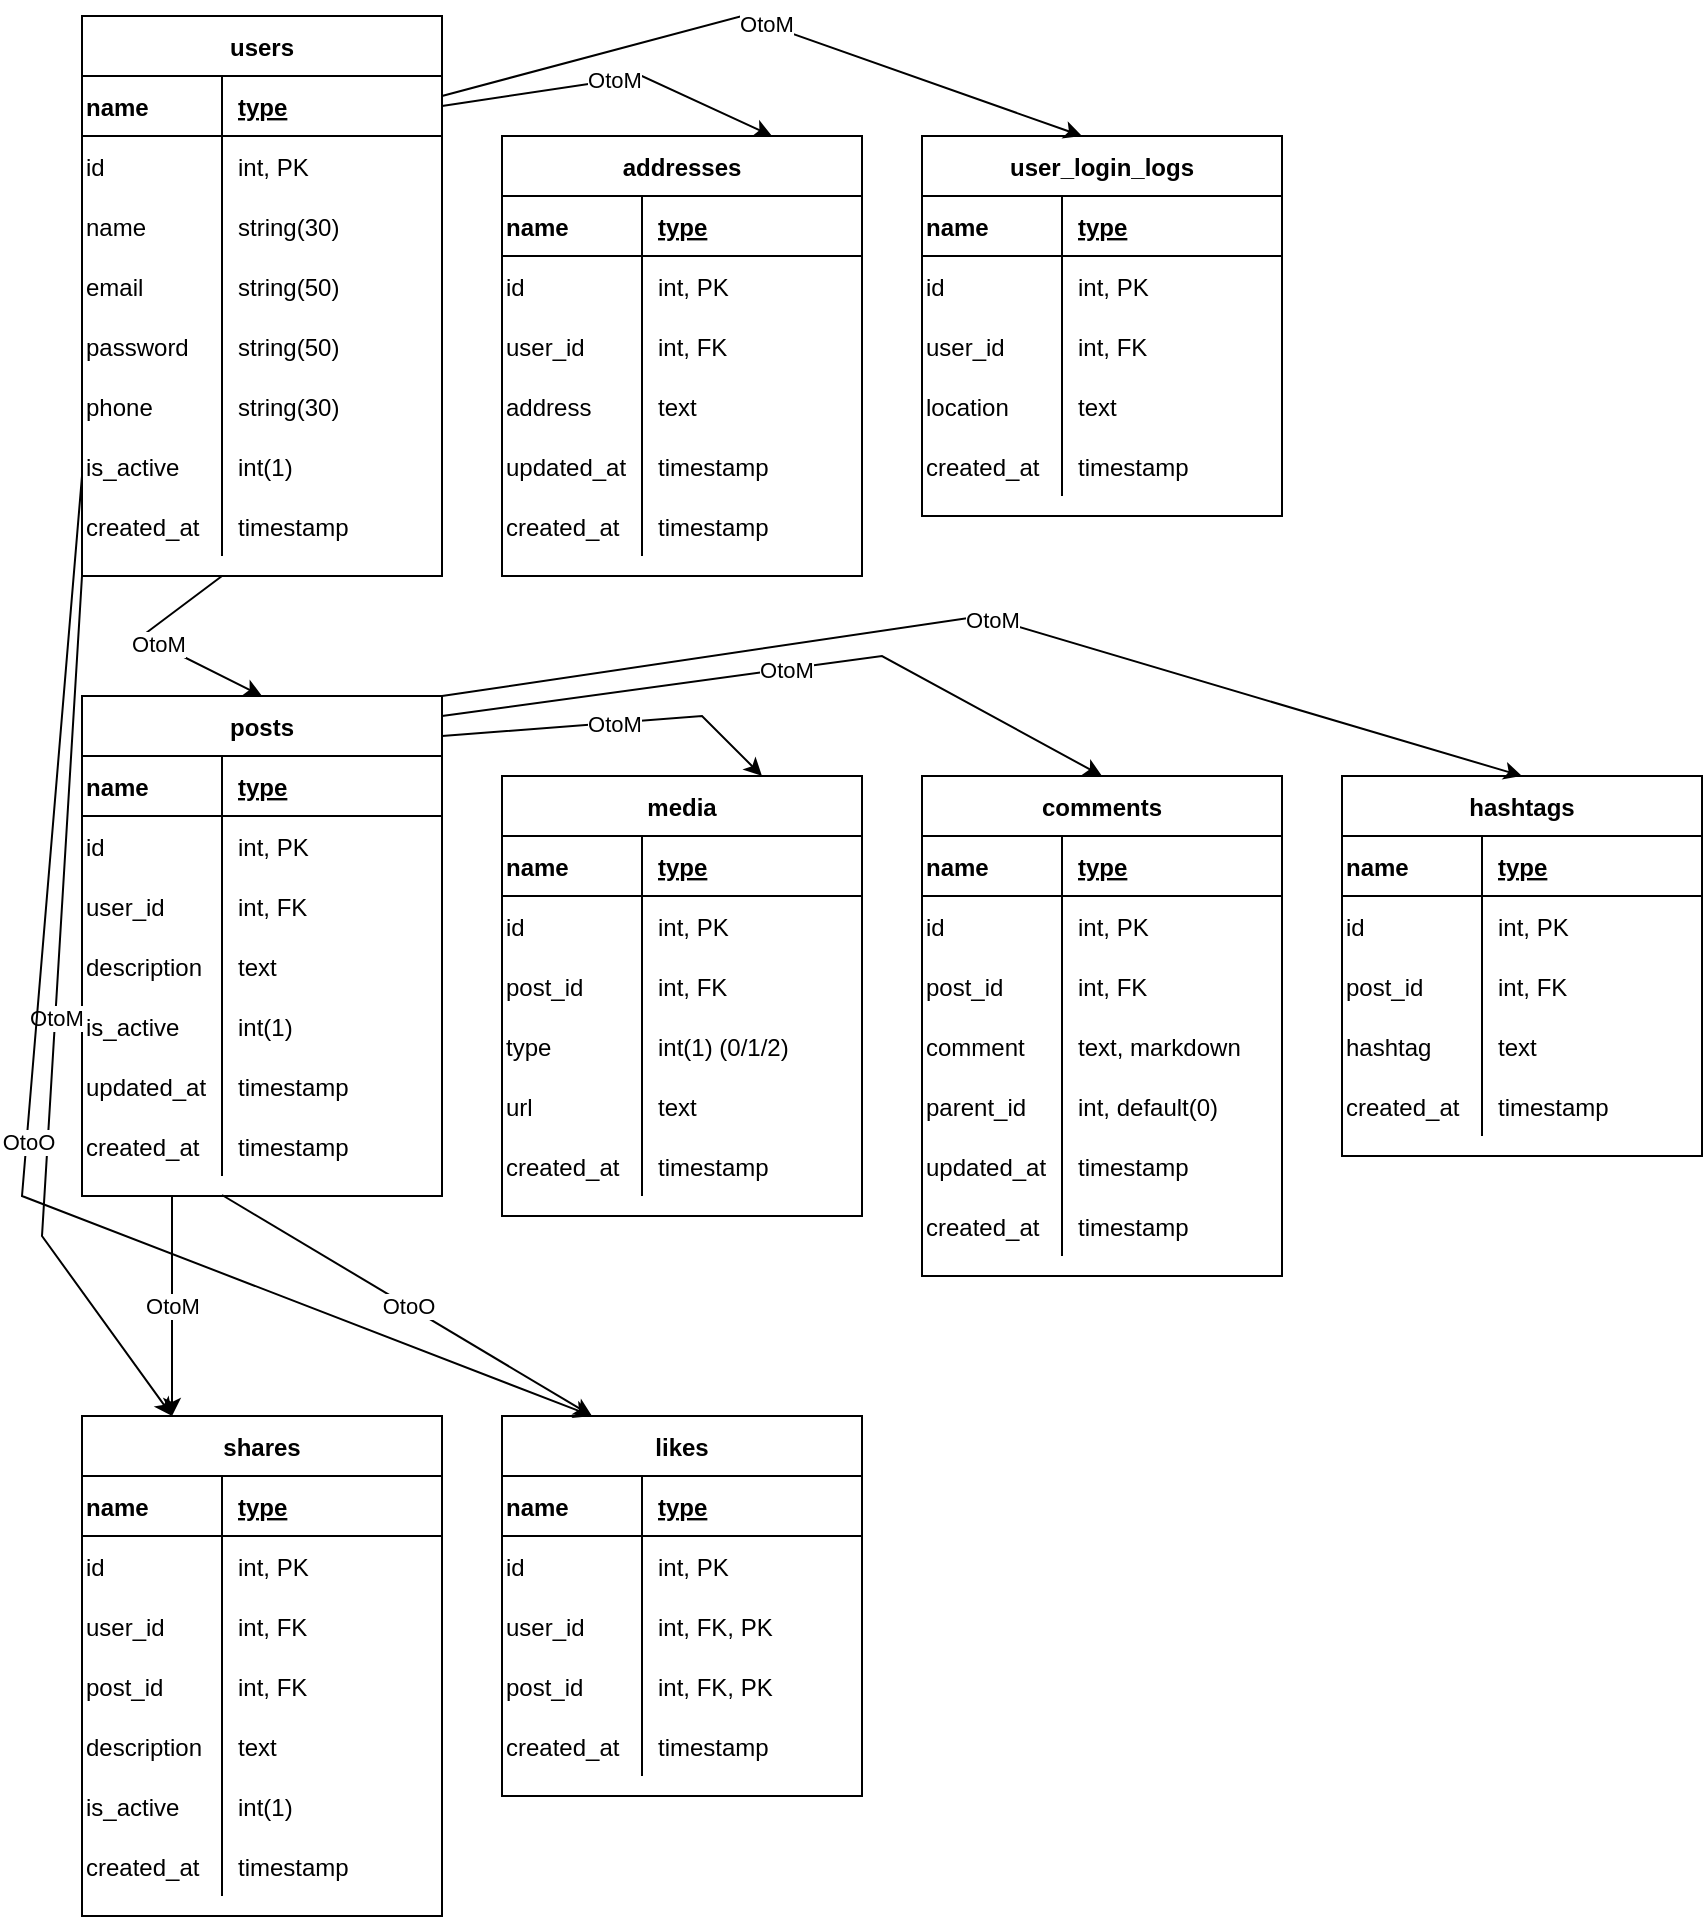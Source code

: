 <mxfile version="17.4.4" type="github">
  <diagram id="PHUC9P0jGd3dNDVchyh7" name="Page-1">
    <mxGraphModel dx="1035" dy="635" grid="1" gridSize="10" guides="1" tooltips="1" connect="1" arrows="1" fold="1" page="1" pageScale="1" pageWidth="850" pageHeight="1100" math="0" shadow="0">
      <root>
        <mxCell id="0" />
        <mxCell id="1" parent="0" />
        <mxCell id="oJvjvopu8AJc12ITFqgu-18" value="users" style="shape=table;startSize=30;container=1;collapsible=1;childLayout=tableLayout;fixedRows=1;rowLines=0;fontStyle=1;align=center;resizeLast=1;" vertex="1" parent="1">
          <mxGeometry x="40" y="20" width="180" height="280" as="geometry" />
        </mxCell>
        <mxCell id="oJvjvopu8AJc12ITFqgu-19" value="" style="shape=tableRow;horizontal=0;startSize=0;swimlaneHead=0;swimlaneBody=0;fillColor=none;collapsible=0;dropTarget=0;points=[[0,0.5],[1,0.5]];portConstraint=eastwest;top=0;left=0;right=0;bottom=1;" vertex="1" parent="oJvjvopu8AJc12ITFqgu-18">
          <mxGeometry y="30" width="180" height="30" as="geometry" />
        </mxCell>
        <mxCell id="oJvjvopu8AJc12ITFqgu-20" value="name" style="shape=partialRectangle;connectable=0;fillColor=none;top=0;left=0;bottom=0;right=0;fontStyle=1;overflow=hidden;align=left;" vertex="1" parent="oJvjvopu8AJc12ITFqgu-19">
          <mxGeometry width="70" height="30" as="geometry">
            <mxRectangle width="70" height="30" as="alternateBounds" />
          </mxGeometry>
        </mxCell>
        <mxCell id="oJvjvopu8AJc12ITFqgu-21" value="type" style="shape=partialRectangle;connectable=0;fillColor=none;top=0;left=0;bottom=0;right=0;align=left;spacingLeft=6;fontStyle=5;overflow=hidden;" vertex="1" parent="oJvjvopu8AJc12ITFqgu-19">
          <mxGeometry x="70" width="110" height="30" as="geometry">
            <mxRectangle width="110" height="30" as="alternateBounds" />
          </mxGeometry>
        </mxCell>
        <mxCell id="oJvjvopu8AJc12ITFqgu-22" value="" style="shape=tableRow;horizontal=0;startSize=0;swimlaneHead=0;swimlaneBody=0;fillColor=none;collapsible=0;dropTarget=0;points=[[0,0.5],[1,0.5]];portConstraint=eastwest;top=0;left=0;right=0;bottom=0;" vertex="1" parent="oJvjvopu8AJc12ITFqgu-18">
          <mxGeometry y="60" width="180" height="30" as="geometry" />
        </mxCell>
        <mxCell id="oJvjvopu8AJc12ITFqgu-23" value="id" style="shape=partialRectangle;connectable=0;fillColor=none;top=0;left=0;bottom=0;right=0;editable=1;overflow=hidden;align=left;" vertex="1" parent="oJvjvopu8AJc12ITFqgu-22">
          <mxGeometry width="70" height="30" as="geometry">
            <mxRectangle width="70" height="30" as="alternateBounds" />
          </mxGeometry>
        </mxCell>
        <mxCell id="oJvjvopu8AJc12ITFqgu-24" value="int, PK" style="shape=partialRectangle;connectable=0;fillColor=none;top=0;left=0;bottom=0;right=0;align=left;spacingLeft=6;overflow=hidden;" vertex="1" parent="oJvjvopu8AJc12ITFqgu-22">
          <mxGeometry x="70" width="110" height="30" as="geometry">
            <mxRectangle width="110" height="30" as="alternateBounds" />
          </mxGeometry>
        </mxCell>
        <mxCell id="oJvjvopu8AJc12ITFqgu-25" value="" style="shape=tableRow;horizontal=0;startSize=0;swimlaneHead=0;swimlaneBody=0;fillColor=none;collapsible=0;dropTarget=0;points=[[0,0.5],[1,0.5]];portConstraint=eastwest;top=0;left=0;right=0;bottom=0;" vertex="1" parent="oJvjvopu8AJc12ITFqgu-18">
          <mxGeometry y="90" width="180" height="30" as="geometry" />
        </mxCell>
        <mxCell id="oJvjvopu8AJc12ITFqgu-26" value="name" style="shape=partialRectangle;connectable=0;fillColor=none;top=0;left=0;bottom=0;right=0;editable=1;overflow=hidden;align=left;" vertex="1" parent="oJvjvopu8AJc12ITFqgu-25">
          <mxGeometry width="70" height="30" as="geometry">
            <mxRectangle width="70" height="30" as="alternateBounds" />
          </mxGeometry>
        </mxCell>
        <mxCell id="oJvjvopu8AJc12ITFqgu-27" value="string(30)" style="shape=partialRectangle;connectable=0;fillColor=none;top=0;left=0;bottom=0;right=0;align=left;spacingLeft=6;overflow=hidden;" vertex="1" parent="oJvjvopu8AJc12ITFqgu-25">
          <mxGeometry x="70" width="110" height="30" as="geometry">
            <mxRectangle width="110" height="30" as="alternateBounds" />
          </mxGeometry>
        </mxCell>
        <mxCell id="oJvjvopu8AJc12ITFqgu-28" value="" style="shape=tableRow;horizontal=0;startSize=0;swimlaneHead=0;swimlaneBody=0;fillColor=none;collapsible=0;dropTarget=0;points=[[0,0.5],[1,0.5]];portConstraint=eastwest;top=0;left=0;right=0;bottom=0;" vertex="1" parent="oJvjvopu8AJc12ITFqgu-18">
          <mxGeometry y="120" width="180" height="30" as="geometry" />
        </mxCell>
        <mxCell id="oJvjvopu8AJc12ITFqgu-29" value="email" style="shape=partialRectangle;connectable=0;fillColor=none;top=0;left=0;bottom=0;right=0;editable=1;overflow=hidden;align=left;" vertex="1" parent="oJvjvopu8AJc12ITFqgu-28">
          <mxGeometry width="70" height="30" as="geometry">
            <mxRectangle width="70" height="30" as="alternateBounds" />
          </mxGeometry>
        </mxCell>
        <mxCell id="oJvjvopu8AJc12ITFqgu-30" value="string(50)" style="shape=partialRectangle;connectable=0;fillColor=none;top=0;left=0;bottom=0;right=0;align=left;spacingLeft=6;overflow=hidden;" vertex="1" parent="oJvjvopu8AJc12ITFqgu-28">
          <mxGeometry x="70" width="110" height="30" as="geometry">
            <mxRectangle width="110" height="30" as="alternateBounds" />
          </mxGeometry>
        </mxCell>
        <mxCell id="oJvjvopu8AJc12ITFqgu-39" value="" style="shape=tableRow;horizontal=0;startSize=0;swimlaneHead=0;swimlaneBody=0;fillColor=none;collapsible=0;dropTarget=0;points=[[0,0.5],[1,0.5]];portConstraint=eastwest;top=0;left=0;right=0;bottom=0;" vertex="1" parent="oJvjvopu8AJc12ITFqgu-18">
          <mxGeometry y="150" width="180" height="30" as="geometry" />
        </mxCell>
        <mxCell id="oJvjvopu8AJc12ITFqgu-40" value="password" style="shape=partialRectangle;connectable=0;fillColor=none;top=0;left=0;bottom=0;right=0;editable=1;overflow=hidden;align=left;" vertex="1" parent="oJvjvopu8AJc12ITFqgu-39">
          <mxGeometry width="70" height="30" as="geometry">
            <mxRectangle width="70" height="30" as="alternateBounds" />
          </mxGeometry>
        </mxCell>
        <mxCell id="oJvjvopu8AJc12ITFqgu-41" value="string(50)" style="shape=partialRectangle;connectable=0;fillColor=none;top=0;left=0;bottom=0;right=0;align=left;spacingLeft=6;overflow=hidden;" vertex="1" parent="oJvjvopu8AJc12ITFqgu-39">
          <mxGeometry x="70" width="110" height="30" as="geometry">
            <mxRectangle width="110" height="30" as="alternateBounds" />
          </mxGeometry>
        </mxCell>
        <mxCell id="oJvjvopu8AJc12ITFqgu-33" value="" style="shape=tableRow;horizontal=0;startSize=0;swimlaneHead=0;swimlaneBody=0;fillColor=none;collapsible=0;dropTarget=0;points=[[0,0.5],[1,0.5]];portConstraint=eastwest;top=0;left=0;right=0;bottom=0;" vertex="1" parent="oJvjvopu8AJc12ITFqgu-18">
          <mxGeometry y="180" width="180" height="30" as="geometry" />
        </mxCell>
        <mxCell id="oJvjvopu8AJc12ITFqgu-34" value="phone " style="shape=partialRectangle;connectable=0;fillColor=none;top=0;left=0;bottom=0;right=0;editable=1;overflow=hidden;align=left;" vertex="1" parent="oJvjvopu8AJc12ITFqgu-33">
          <mxGeometry width="70" height="30" as="geometry">
            <mxRectangle width="70" height="30" as="alternateBounds" />
          </mxGeometry>
        </mxCell>
        <mxCell id="oJvjvopu8AJc12ITFqgu-35" value="string(30)" style="shape=partialRectangle;connectable=0;fillColor=none;top=0;left=0;bottom=0;right=0;align=left;spacingLeft=6;overflow=hidden;" vertex="1" parent="oJvjvopu8AJc12ITFqgu-33">
          <mxGeometry x="70" width="110" height="30" as="geometry">
            <mxRectangle width="110" height="30" as="alternateBounds" />
          </mxGeometry>
        </mxCell>
        <mxCell id="oJvjvopu8AJc12ITFqgu-36" value="" style="shape=tableRow;horizontal=0;startSize=0;swimlaneHead=0;swimlaneBody=0;fillColor=none;collapsible=0;dropTarget=0;points=[[0,0.5],[1,0.5]];portConstraint=eastwest;top=0;left=0;right=0;bottom=0;" vertex="1" parent="oJvjvopu8AJc12ITFqgu-18">
          <mxGeometry y="210" width="180" height="30" as="geometry" />
        </mxCell>
        <mxCell id="oJvjvopu8AJc12ITFqgu-37" value="is_active" style="shape=partialRectangle;connectable=0;fillColor=none;top=0;left=0;bottom=0;right=0;editable=1;overflow=hidden;align=left;" vertex="1" parent="oJvjvopu8AJc12ITFqgu-36">
          <mxGeometry width="70" height="30" as="geometry">
            <mxRectangle width="70" height="30" as="alternateBounds" />
          </mxGeometry>
        </mxCell>
        <mxCell id="oJvjvopu8AJc12ITFqgu-38" value="int(1)" style="shape=partialRectangle;connectable=0;fillColor=none;top=0;left=0;bottom=0;right=0;align=left;spacingLeft=6;overflow=hidden;" vertex="1" parent="oJvjvopu8AJc12ITFqgu-36">
          <mxGeometry x="70" width="110" height="30" as="geometry">
            <mxRectangle width="110" height="30" as="alternateBounds" />
          </mxGeometry>
        </mxCell>
        <mxCell id="oJvjvopu8AJc12ITFqgu-220" value="" style="shape=tableRow;horizontal=0;startSize=0;swimlaneHead=0;swimlaneBody=0;fillColor=none;collapsible=0;dropTarget=0;points=[[0,0.5],[1,0.5]];portConstraint=eastwest;top=0;left=0;right=0;bottom=0;" vertex="1" parent="oJvjvopu8AJc12ITFqgu-18">
          <mxGeometry y="240" width="180" height="30" as="geometry" />
        </mxCell>
        <mxCell id="oJvjvopu8AJc12ITFqgu-221" value="created_at    timesa" style="shape=partialRectangle;connectable=0;fillColor=none;top=0;left=0;bottom=0;right=0;editable=1;overflow=hidden;align=left;" vertex="1" parent="oJvjvopu8AJc12ITFqgu-220">
          <mxGeometry width="70" height="30" as="geometry">
            <mxRectangle width="70" height="30" as="alternateBounds" />
          </mxGeometry>
        </mxCell>
        <mxCell id="oJvjvopu8AJc12ITFqgu-222" value="timestamp" style="shape=partialRectangle;connectable=0;fillColor=none;top=0;left=0;bottom=0;right=0;align=left;spacingLeft=6;overflow=hidden;" vertex="1" parent="oJvjvopu8AJc12ITFqgu-220">
          <mxGeometry x="70" width="110" height="30" as="geometry">
            <mxRectangle width="110" height="30" as="alternateBounds" />
          </mxGeometry>
        </mxCell>
        <mxCell id="oJvjvopu8AJc12ITFqgu-42" value="addresses" style="shape=table;startSize=30;container=1;collapsible=1;childLayout=tableLayout;fixedRows=1;rowLines=0;fontStyle=1;align=center;resizeLast=1;" vertex="1" parent="1">
          <mxGeometry x="250" y="80" width="180" height="220" as="geometry" />
        </mxCell>
        <mxCell id="oJvjvopu8AJc12ITFqgu-43" value="" style="shape=tableRow;horizontal=0;startSize=0;swimlaneHead=0;swimlaneBody=0;fillColor=none;collapsible=0;dropTarget=0;points=[[0,0.5],[1,0.5]];portConstraint=eastwest;top=0;left=0;right=0;bottom=1;" vertex="1" parent="oJvjvopu8AJc12ITFqgu-42">
          <mxGeometry y="30" width="180" height="30" as="geometry" />
        </mxCell>
        <mxCell id="oJvjvopu8AJc12ITFqgu-44" value="name" style="shape=partialRectangle;connectable=0;fillColor=none;top=0;left=0;bottom=0;right=0;fontStyle=1;overflow=hidden;align=left;" vertex="1" parent="oJvjvopu8AJc12ITFqgu-43">
          <mxGeometry width="70" height="30" as="geometry">
            <mxRectangle width="70" height="30" as="alternateBounds" />
          </mxGeometry>
        </mxCell>
        <mxCell id="oJvjvopu8AJc12ITFqgu-45" value="type" style="shape=partialRectangle;connectable=0;fillColor=none;top=0;left=0;bottom=0;right=0;align=left;spacingLeft=6;fontStyle=5;overflow=hidden;" vertex="1" parent="oJvjvopu8AJc12ITFqgu-43">
          <mxGeometry x="70" width="110" height="30" as="geometry">
            <mxRectangle width="110" height="30" as="alternateBounds" />
          </mxGeometry>
        </mxCell>
        <mxCell id="oJvjvopu8AJc12ITFqgu-46" value="" style="shape=tableRow;horizontal=0;startSize=0;swimlaneHead=0;swimlaneBody=0;fillColor=none;collapsible=0;dropTarget=0;points=[[0,0.5],[1,0.5]];portConstraint=eastwest;top=0;left=0;right=0;bottom=0;" vertex="1" parent="oJvjvopu8AJc12ITFqgu-42">
          <mxGeometry y="60" width="180" height="30" as="geometry" />
        </mxCell>
        <mxCell id="oJvjvopu8AJc12ITFqgu-47" value="id" style="shape=partialRectangle;connectable=0;fillColor=none;top=0;left=0;bottom=0;right=0;editable=1;overflow=hidden;align=left;" vertex="1" parent="oJvjvopu8AJc12ITFqgu-46">
          <mxGeometry width="70" height="30" as="geometry">
            <mxRectangle width="70" height="30" as="alternateBounds" />
          </mxGeometry>
        </mxCell>
        <mxCell id="oJvjvopu8AJc12ITFqgu-48" value="int, PK" style="shape=partialRectangle;connectable=0;fillColor=none;top=0;left=0;bottom=0;right=0;align=left;spacingLeft=6;overflow=hidden;" vertex="1" parent="oJvjvopu8AJc12ITFqgu-46">
          <mxGeometry x="70" width="110" height="30" as="geometry">
            <mxRectangle width="110" height="30" as="alternateBounds" />
          </mxGeometry>
        </mxCell>
        <mxCell id="oJvjvopu8AJc12ITFqgu-49" value="" style="shape=tableRow;horizontal=0;startSize=0;swimlaneHead=0;swimlaneBody=0;fillColor=none;collapsible=0;dropTarget=0;points=[[0,0.5],[1,0.5]];portConstraint=eastwest;top=0;left=0;right=0;bottom=0;" vertex="1" parent="oJvjvopu8AJc12ITFqgu-42">
          <mxGeometry y="90" width="180" height="30" as="geometry" />
        </mxCell>
        <mxCell id="oJvjvopu8AJc12ITFqgu-50" value="user_id" style="shape=partialRectangle;connectable=0;fillColor=none;top=0;left=0;bottom=0;right=0;editable=1;overflow=hidden;align=left;" vertex="1" parent="oJvjvopu8AJc12ITFqgu-49">
          <mxGeometry width="70" height="30" as="geometry">
            <mxRectangle width="70" height="30" as="alternateBounds" />
          </mxGeometry>
        </mxCell>
        <mxCell id="oJvjvopu8AJc12ITFqgu-51" value="int, FK" style="shape=partialRectangle;connectable=0;fillColor=none;top=0;left=0;bottom=0;right=0;align=left;spacingLeft=6;overflow=hidden;" vertex="1" parent="oJvjvopu8AJc12ITFqgu-49">
          <mxGeometry x="70" width="110" height="30" as="geometry">
            <mxRectangle width="110" height="30" as="alternateBounds" />
          </mxGeometry>
        </mxCell>
        <mxCell id="oJvjvopu8AJc12ITFqgu-52" value="" style="shape=tableRow;horizontal=0;startSize=0;swimlaneHead=0;swimlaneBody=0;fillColor=none;collapsible=0;dropTarget=0;points=[[0,0.5],[1,0.5]];portConstraint=eastwest;top=0;left=0;right=0;bottom=0;" vertex="1" parent="oJvjvopu8AJc12ITFqgu-42">
          <mxGeometry y="120" width="180" height="30" as="geometry" />
        </mxCell>
        <mxCell id="oJvjvopu8AJc12ITFqgu-53" value="address" style="shape=partialRectangle;connectable=0;fillColor=none;top=0;left=0;bottom=0;right=0;editable=1;overflow=hidden;align=left;" vertex="1" parent="oJvjvopu8AJc12ITFqgu-52">
          <mxGeometry width="70" height="30" as="geometry">
            <mxRectangle width="70" height="30" as="alternateBounds" />
          </mxGeometry>
        </mxCell>
        <mxCell id="oJvjvopu8AJc12ITFqgu-54" value="text" style="shape=partialRectangle;connectable=0;fillColor=none;top=0;left=0;bottom=0;right=0;align=left;spacingLeft=6;overflow=hidden;" vertex="1" parent="oJvjvopu8AJc12ITFqgu-52">
          <mxGeometry x="70" width="110" height="30" as="geometry">
            <mxRectangle width="110" height="30" as="alternateBounds" />
          </mxGeometry>
        </mxCell>
        <mxCell id="oJvjvopu8AJc12ITFqgu-55" value="" style="shape=tableRow;horizontal=0;startSize=0;swimlaneHead=0;swimlaneBody=0;fillColor=none;collapsible=0;dropTarget=0;points=[[0,0.5],[1,0.5]];portConstraint=eastwest;top=0;left=0;right=0;bottom=0;" vertex="1" parent="oJvjvopu8AJc12ITFqgu-42">
          <mxGeometry y="150" width="180" height="30" as="geometry" />
        </mxCell>
        <mxCell id="oJvjvopu8AJc12ITFqgu-56" value="updated_at" style="shape=partialRectangle;connectable=0;fillColor=none;top=0;left=0;bottom=0;right=0;editable=1;overflow=hidden;align=left;" vertex="1" parent="oJvjvopu8AJc12ITFqgu-55">
          <mxGeometry width="70" height="30" as="geometry">
            <mxRectangle width="70" height="30" as="alternateBounds" />
          </mxGeometry>
        </mxCell>
        <mxCell id="oJvjvopu8AJc12ITFqgu-57" value="timestamp" style="shape=partialRectangle;connectable=0;fillColor=none;top=0;left=0;bottom=0;right=0;align=left;spacingLeft=6;overflow=hidden;" vertex="1" parent="oJvjvopu8AJc12ITFqgu-55">
          <mxGeometry x="70" width="110" height="30" as="geometry">
            <mxRectangle width="110" height="30" as="alternateBounds" />
          </mxGeometry>
        </mxCell>
        <mxCell id="oJvjvopu8AJc12ITFqgu-58" value="" style="shape=tableRow;horizontal=0;startSize=0;swimlaneHead=0;swimlaneBody=0;fillColor=none;collapsible=0;dropTarget=0;points=[[0,0.5],[1,0.5]];portConstraint=eastwest;top=0;left=0;right=0;bottom=0;" vertex="1" parent="oJvjvopu8AJc12ITFqgu-42">
          <mxGeometry y="180" width="180" height="30" as="geometry" />
        </mxCell>
        <mxCell id="oJvjvopu8AJc12ITFqgu-59" value="created_at" style="shape=partialRectangle;connectable=0;fillColor=none;top=0;left=0;bottom=0;right=0;editable=1;overflow=hidden;align=left;" vertex="1" parent="oJvjvopu8AJc12ITFqgu-58">
          <mxGeometry width="70" height="30" as="geometry">
            <mxRectangle width="70" height="30" as="alternateBounds" />
          </mxGeometry>
        </mxCell>
        <mxCell id="oJvjvopu8AJc12ITFqgu-60" value="timestamp" style="shape=partialRectangle;connectable=0;fillColor=none;top=0;left=0;bottom=0;right=0;align=left;spacingLeft=6;overflow=hidden;" vertex="1" parent="oJvjvopu8AJc12ITFqgu-58">
          <mxGeometry x="70" width="110" height="30" as="geometry">
            <mxRectangle width="110" height="30" as="alternateBounds" />
          </mxGeometry>
        </mxCell>
        <mxCell id="oJvjvopu8AJc12ITFqgu-65" value="posts" style="shape=table;startSize=30;container=1;collapsible=1;childLayout=tableLayout;fixedRows=1;rowLines=0;fontStyle=1;align=center;resizeLast=1;" vertex="1" parent="1">
          <mxGeometry x="40" y="360" width="180" height="250" as="geometry" />
        </mxCell>
        <mxCell id="oJvjvopu8AJc12ITFqgu-66" value="" style="shape=tableRow;horizontal=0;startSize=0;swimlaneHead=0;swimlaneBody=0;fillColor=none;collapsible=0;dropTarget=0;points=[[0,0.5],[1,0.5]];portConstraint=eastwest;top=0;left=0;right=0;bottom=1;" vertex="1" parent="oJvjvopu8AJc12ITFqgu-65">
          <mxGeometry y="30" width="180" height="30" as="geometry" />
        </mxCell>
        <mxCell id="oJvjvopu8AJc12ITFqgu-67" value="name" style="shape=partialRectangle;connectable=0;fillColor=none;top=0;left=0;bottom=0;right=0;fontStyle=1;overflow=hidden;align=left;" vertex="1" parent="oJvjvopu8AJc12ITFqgu-66">
          <mxGeometry width="70" height="30" as="geometry">
            <mxRectangle width="70" height="30" as="alternateBounds" />
          </mxGeometry>
        </mxCell>
        <mxCell id="oJvjvopu8AJc12ITFqgu-68" value="type" style="shape=partialRectangle;connectable=0;fillColor=none;top=0;left=0;bottom=0;right=0;align=left;spacingLeft=6;fontStyle=5;overflow=hidden;" vertex="1" parent="oJvjvopu8AJc12ITFqgu-66">
          <mxGeometry x="70" width="110" height="30" as="geometry">
            <mxRectangle width="110" height="30" as="alternateBounds" />
          </mxGeometry>
        </mxCell>
        <mxCell id="oJvjvopu8AJc12ITFqgu-69" value="" style="shape=tableRow;horizontal=0;startSize=0;swimlaneHead=0;swimlaneBody=0;fillColor=none;collapsible=0;dropTarget=0;points=[[0,0.5],[1,0.5]];portConstraint=eastwest;top=0;left=0;right=0;bottom=0;" vertex="1" parent="oJvjvopu8AJc12ITFqgu-65">
          <mxGeometry y="60" width="180" height="30" as="geometry" />
        </mxCell>
        <mxCell id="oJvjvopu8AJc12ITFqgu-70" value="id" style="shape=partialRectangle;connectable=0;fillColor=none;top=0;left=0;bottom=0;right=0;editable=1;overflow=hidden;align=left;" vertex="1" parent="oJvjvopu8AJc12ITFqgu-69">
          <mxGeometry width="70" height="30" as="geometry">
            <mxRectangle width="70" height="30" as="alternateBounds" />
          </mxGeometry>
        </mxCell>
        <mxCell id="oJvjvopu8AJc12ITFqgu-71" value="int, PK" style="shape=partialRectangle;connectable=0;fillColor=none;top=0;left=0;bottom=0;right=0;align=left;spacingLeft=6;overflow=hidden;" vertex="1" parent="oJvjvopu8AJc12ITFqgu-69">
          <mxGeometry x="70" width="110" height="30" as="geometry">
            <mxRectangle width="110" height="30" as="alternateBounds" />
          </mxGeometry>
        </mxCell>
        <mxCell id="oJvjvopu8AJc12ITFqgu-72" value="" style="shape=tableRow;horizontal=0;startSize=0;swimlaneHead=0;swimlaneBody=0;fillColor=none;collapsible=0;dropTarget=0;points=[[0,0.5],[1,0.5]];portConstraint=eastwest;top=0;left=0;right=0;bottom=0;" vertex="1" parent="oJvjvopu8AJc12ITFqgu-65">
          <mxGeometry y="90" width="180" height="30" as="geometry" />
        </mxCell>
        <mxCell id="oJvjvopu8AJc12ITFqgu-73" value="user_id" style="shape=partialRectangle;connectable=0;fillColor=none;top=0;left=0;bottom=0;right=0;editable=1;overflow=hidden;align=left;" vertex="1" parent="oJvjvopu8AJc12ITFqgu-72">
          <mxGeometry width="70" height="30" as="geometry">
            <mxRectangle width="70" height="30" as="alternateBounds" />
          </mxGeometry>
        </mxCell>
        <mxCell id="oJvjvopu8AJc12ITFqgu-74" value="int, FK" style="shape=partialRectangle;connectable=0;fillColor=none;top=0;left=0;bottom=0;right=0;align=left;spacingLeft=6;overflow=hidden;" vertex="1" parent="oJvjvopu8AJc12ITFqgu-72">
          <mxGeometry x="70" width="110" height="30" as="geometry">
            <mxRectangle width="110" height="30" as="alternateBounds" />
          </mxGeometry>
        </mxCell>
        <mxCell id="oJvjvopu8AJc12ITFqgu-75" value="" style="shape=tableRow;horizontal=0;startSize=0;swimlaneHead=0;swimlaneBody=0;fillColor=none;collapsible=0;dropTarget=0;points=[[0,0.5],[1,0.5]];portConstraint=eastwest;top=0;left=0;right=0;bottom=0;" vertex="1" parent="oJvjvopu8AJc12ITFqgu-65">
          <mxGeometry y="120" width="180" height="30" as="geometry" />
        </mxCell>
        <mxCell id="oJvjvopu8AJc12ITFqgu-76" value="description" style="shape=partialRectangle;connectable=0;fillColor=none;top=0;left=0;bottom=0;right=0;editable=1;overflow=hidden;align=left;" vertex="1" parent="oJvjvopu8AJc12ITFqgu-75">
          <mxGeometry width="70" height="30" as="geometry">
            <mxRectangle width="70" height="30" as="alternateBounds" />
          </mxGeometry>
        </mxCell>
        <mxCell id="oJvjvopu8AJc12ITFqgu-77" value="text" style="shape=partialRectangle;connectable=0;fillColor=none;top=0;left=0;bottom=0;right=0;align=left;spacingLeft=6;overflow=hidden;" vertex="1" parent="oJvjvopu8AJc12ITFqgu-75">
          <mxGeometry x="70" width="110" height="30" as="geometry">
            <mxRectangle width="110" height="30" as="alternateBounds" />
          </mxGeometry>
        </mxCell>
        <mxCell id="oJvjvopu8AJc12ITFqgu-78" value="" style="shape=tableRow;horizontal=0;startSize=0;swimlaneHead=0;swimlaneBody=0;fillColor=none;collapsible=0;dropTarget=0;points=[[0,0.5],[1,0.5]];portConstraint=eastwest;top=0;left=0;right=0;bottom=0;" vertex="1" parent="oJvjvopu8AJc12ITFqgu-65">
          <mxGeometry y="150" width="180" height="30" as="geometry" />
        </mxCell>
        <mxCell id="oJvjvopu8AJc12ITFqgu-79" value="is_active" style="shape=partialRectangle;connectable=0;fillColor=none;top=0;left=0;bottom=0;right=0;editable=1;overflow=hidden;align=left;" vertex="1" parent="oJvjvopu8AJc12ITFqgu-78">
          <mxGeometry width="70" height="30" as="geometry">
            <mxRectangle width="70" height="30" as="alternateBounds" />
          </mxGeometry>
        </mxCell>
        <mxCell id="oJvjvopu8AJc12ITFqgu-80" value="int(1)" style="shape=partialRectangle;connectable=0;fillColor=none;top=0;left=0;bottom=0;right=0;align=left;spacingLeft=6;overflow=hidden;" vertex="1" parent="oJvjvopu8AJc12ITFqgu-78">
          <mxGeometry x="70" width="110" height="30" as="geometry">
            <mxRectangle width="110" height="30" as="alternateBounds" />
          </mxGeometry>
        </mxCell>
        <mxCell id="oJvjvopu8AJc12ITFqgu-81" value="" style="shape=tableRow;horizontal=0;startSize=0;swimlaneHead=0;swimlaneBody=0;fillColor=none;collapsible=0;dropTarget=0;points=[[0,0.5],[1,0.5]];portConstraint=eastwest;top=0;left=0;right=0;bottom=0;" vertex="1" parent="oJvjvopu8AJc12ITFqgu-65">
          <mxGeometry y="180" width="180" height="30" as="geometry" />
        </mxCell>
        <mxCell id="oJvjvopu8AJc12ITFqgu-82" value="updated_at" style="shape=partialRectangle;connectable=0;fillColor=none;top=0;left=0;bottom=0;right=0;editable=1;overflow=hidden;align=left;" vertex="1" parent="oJvjvopu8AJc12ITFqgu-81">
          <mxGeometry width="70" height="30" as="geometry">
            <mxRectangle width="70" height="30" as="alternateBounds" />
          </mxGeometry>
        </mxCell>
        <mxCell id="oJvjvopu8AJc12ITFqgu-83" value="timestamp" style="shape=partialRectangle;connectable=0;fillColor=none;top=0;left=0;bottom=0;right=0;align=left;spacingLeft=6;overflow=hidden;" vertex="1" parent="oJvjvopu8AJc12ITFqgu-81">
          <mxGeometry x="70" width="110" height="30" as="geometry">
            <mxRectangle width="110" height="30" as="alternateBounds" />
          </mxGeometry>
        </mxCell>
        <mxCell id="oJvjvopu8AJc12ITFqgu-261" value="" style="shape=tableRow;horizontal=0;startSize=0;swimlaneHead=0;swimlaneBody=0;fillColor=none;collapsible=0;dropTarget=0;points=[[0,0.5],[1,0.5]];portConstraint=eastwest;top=0;left=0;right=0;bottom=0;" vertex="1" parent="oJvjvopu8AJc12ITFqgu-65">
          <mxGeometry y="210" width="180" height="30" as="geometry" />
        </mxCell>
        <mxCell id="oJvjvopu8AJc12ITFqgu-262" value="created_at" style="shape=partialRectangle;connectable=0;fillColor=none;top=0;left=0;bottom=0;right=0;editable=1;overflow=hidden;align=left;" vertex="1" parent="oJvjvopu8AJc12ITFqgu-261">
          <mxGeometry width="70" height="30" as="geometry">
            <mxRectangle width="70" height="30" as="alternateBounds" />
          </mxGeometry>
        </mxCell>
        <mxCell id="oJvjvopu8AJc12ITFqgu-263" value="timestamp" style="shape=partialRectangle;connectable=0;fillColor=none;top=0;left=0;bottom=0;right=0;align=left;spacingLeft=6;overflow=hidden;" vertex="1" parent="oJvjvopu8AJc12ITFqgu-261">
          <mxGeometry x="70" width="110" height="30" as="geometry">
            <mxRectangle width="110" height="30" as="alternateBounds" />
          </mxGeometry>
        </mxCell>
        <mxCell id="oJvjvopu8AJc12ITFqgu-87" value="media" style="shape=table;startSize=30;container=1;collapsible=1;childLayout=tableLayout;fixedRows=1;rowLines=0;fontStyle=1;align=center;resizeLast=1;" vertex="1" parent="1">
          <mxGeometry x="250" y="400" width="180" height="220" as="geometry" />
        </mxCell>
        <mxCell id="oJvjvopu8AJc12ITFqgu-88" value="" style="shape=tableRow;horizontal=0;startSize=0;swimlaneHead=0;swimlaneBody=0;fillColor=none;collapsible=0;dropTarget=0;points=[[0,0.5],[1,0.5]];portConstraint=eastwest;top=0;left=0;right=0;bottom=1;" vertex="1" parent="oJvjvopu8AJc12ITFqgu-87">
          <mxGeometry y="30" width="180" height="30" as="geometry" />
        </mxCell>
        <mxCell id="oJvjvopu8AJc12ITFqgu-89" value="name" style="shape=partialRectangle;connectable=0;fillColor=none;top=0;left=0;bottom=0;right=0;fontStyle=1;overflow=hidden;align=left;" vertex="1" parent="oJvjvopu8AJc12ITFqgu-88">
          <mxGeometry width="70" height="30" as="geometry">
            <mxRectangle width="70" height="30" as="alternateBounds" />
          </mxGeometry>
        </mxCell>
        <mxCell id="oJvjvopu8AJc12ITFqgu-90" value="type" style="shape=partialRectangle;connectable=0;fillColor=none;top=0;left=0;bottom=0;right=0;align=left;spacingLeft=6;fontStyle=5;overflow=hidden;" vertex="1" parent="oJvjvopu8AJc12ITFqgu-88">
          <mxGeometry x="70" width="110" height="30" as="geometry">
            <mxRectangle width="110" height="30" as="alternateBounds" />
          </mxGeometry>
        </mxCell>
        <mxCell id="oJvjvopu8AJc12ITFqgu-91" value="" style="shape=tableRow;horizontal=0;startSize=0;swimlaneHead=0;swimlaneBody=0;fillColor=none;collapsible=0;dropTarget=0;points=[[0,0.5],[1,0.5]];portConstraint=eastwest;top=0;left=0;right=0;bottom=0;" vertex="1" parent="oJvjvopu8AJc12ITFqgu-87">
          <mxGeometry y="60" width="180" height="30" as="geometry" />
        </mxCell>
        <mxCell id="oJvjvopu8AJc12ITFqgu-92" value="id" style="shape=partialRectangle;connectable=0;fillColor=none;top=0;left=0;bottom=0;right=0;editable=1;overflow=hidden;align=left;" vertex="1" parent="oJvjvopu8AJc12ITFqgu-91">
          <mxGeometry width="70" height="30" as="geometry">
            <mxRectangle width="70" height="30" as="alternateBounds" />
          </mxGeometry>
        </mxCell>
        <mxCell id="oJvjvopu8AJc12ITFqgu-93" value="int, PK" style="shape=partialRectangle;connectable=0;fillColor=none;top=0;left=0;bottom=0;right=0;align=left;spacingLeft=6;overflow=hidden;" vertex="1" parent="oJvjvopu8AJc12ITFqgu-91">
          <mxGeometry x="70" width="110" height="30" as="geometry">
            <mxRectangle width="110" height="30" as="alternateBounds" />
          </mxGeometry>
        </mxCell>
        <mxCell id="oJvjvopu8AJc12ITFqgu-94" value="" style="shape=tableRow;horizontal=0;startSize=0;swimlaneHead=0;swimlaneBody=0;fillColor=none;collapsible=0;dropTarget=0;points=[[0,0.5],[1,0.5]];portConstraint=eastwest;top=0;left=0;right=0;bottom=0;" vertex="1" parent="oJvjvopu8AJc12ITFqgu-87">
          <mxGeometry y="90" width="180" height="30" as="geometry" />
        </mxCell>
        <mxCell id="oJvjvopu8AJc12ITFqgu-95" value="post_id" style="shape=partialRectangle;connectable=0;fillColor=none;top=0;left=0;bottom=0;right=0;editable=1;overflow=hidden;align=left;" vertex="1" parent="oJvjvopu8AJc12ITFqgu-94">
          <mxGeometry width="70" height="30" as="geometry">
            <mxRectangle width="70" height="30" as="alternateBounds" />
          </mxGeometry>
        </mxCell>
        <mxCell id="oJvjvopu8AJc12ITFqgu-96" value="int, FK" style="shape=partialRectangle;connectable=0;fillColor=none;top=0;left=0;bottom=0;right=0;align=left;spacingLeft=6;overflow=hidden;" vertex="1" parent="oJvjvopu8AJc12ITFqgu-94">
          <mxGeometry x="70" width="110" height="30" as="geometry">
            <mxRectangle width="110" height="30" as="alternateBounds" />
          </mxGeometry>
        </mxCell>
        <mxCell id="oJvjvopu8AJc12ITFqgu-97" value="" style="shape=tableRow;horizontal=0;startSize=0;swimlaneHead=0;swimlaneBody=0;fillColor=none;collapsible=0;dropTarget=0;points=[[0,0.5],[1,0.5]];portConstraint=eastwest;top=0;left=0;right=0;bottom=0;" vertex="1" parent="oJvjvopu8AJc12ITFqgu-87">
          <mxGeometry y="120" width="180" height="30" as="geometry" />
        </mxCell>
        <mxCell id="oJvjvopu8AJc12ITFqgu-98" value="type" style="shape=partialRectangle;connectable=0;fillColor=none;top=0;left=0;bottom=0;right=0;editable=1;overflow=hidden;align=left;" vertex="1" parent="oJvjvopu8AJc12ITFqgu-97">
          <mxGeometry width="70" height="30" as="geometry">
            <mxRectangle width="70" height="30" as="alternateBounds" />
          </mxGeometry>
        </mxCell>
        <mxCell id="oJvjvopu8AJc12ITFqgu-99" value="int(1) (0/1/2)" style="shape=partialRectangle;connectable=0;fillColor=none;top=0;left=0;bottom=0;right=0;align=left;spacingLeft=6;overflow=hidden;" vertex="1" parent="oJvjvopu8AJc12ITFqgu-97">
          <mxGeometry x="70" width="110" height="30" as="geometry">
            <mxRectangle width="110" height="30" as="alternateBounds" />
          </mxGeometry>
        </mxCell>
        <mxCell id="oJvjvopu8AJc12ITFqgu-106" value="" style="shape=tableRow;horizontal=0;startSize=0;swimlaneHead=0;swimlaneBody=0;fillColor=none;collapsible=0;dropTarget=0;points=[[0,0.5],[1,0.5]];portConstraint=eastwest;top=0;left=0;right=0;bottom=0;" vertex="1" parent="oJvjvopu8AJc12ITFqgu-87">
          <mxGeometry y="150" width="180" height="30" as="geometry" />
        </mxCell>
        <mxCell id="oJvjvopu8AJc12ITFqgu-107" value="url" style="shape=partialRectangle;connectable=0;fillColor=none;top=0;left=0;bottom=0;right=0;editable=1;overflow=hidden;align=left;" vertex="1" parent="oJvjvopu8AJc12ITFqgu-106">
          <mxGeometry width="70" height="30" as="geometry">
            <mxRectangle width="70" height="30" as="alternateBounds" />
          </mxGeometry>
        </mxCell>
        <mxCell id="oJvjvopu8AJc12ITFqgu-108" value="text" style="shape=partialRectangle;connectable=0;fillColor=none;top=0;left=0;bottom=0;right=0;align=left;spacingLeft=6;overflow=hidden;" vertex="1" parent="oJvjvopu8AJc12ITFqgu-106">
          <mxGeometry x="70" width="110" height="30" as="geometry">
            <mxRectangle width="110" height="30" as="alternateBounds" />
          </mxGeometry>
        </mxCell>
        <mxCell id="oJvjvopu8AJc12ITFqgu-103" value="" style="shape=tableRow;horizontal=0;startSize=0;swimlaneHead=0;swimlaneBody=0;fillColor=none;collapsible=0;dropTarget=0;points=[[0,0.5],[1,0.5]];portConstraint=eastwest;top=0;left=0;right=0;bottom=0;" vertex="1" parent="oJvjvopu8AJc12ITFqgu-87">
          <mxGeometry y="180" width="180" height="30" as="geometry" />
        </mxCell>
        <mxCell id="oJvjvopu8AJc12ITFqgu-104" value="created_at" style="shape=partialRectangle;connectable=0;fillColor=none;top=0;left=0;bottom=0;right=0;editable=1;overflow=hidden;align=left;" vertex="1" parent="oJvjvopu8AJc12ITFqgu-103">
          <mxGeometry width="70" height="30" as="geometry">
            <mxRectangle width="70" height="30" as="alternateBounds" />
          </mxGeometry>
        </mxCell>
        <mxCell id="oJvjvopu8AJc12ITFqgu-105" value="timestamp" style="shape=partialRectangle;connectable=0;fillColor=none;top=0;left=0;bottom=0;right=0;align=left;spacingLeft=6;overflow=hidden;" vertex="1" parent="oJvjvopu8AJc12ITFqgu-103">
          <mxGeometry x="70" width="110" height="30" as="geometry">
            <mxRectangle width="110" height="30" as="alternateBounds" />
          </mxGeometry>
        </mxCell>
        <mxCell id="oJvjvopu8AJc12ITFqgu-109" value="comments" style="shape=table;startSize=30;container=1;collapsible=1;childLayout=tableLayout;fixedRows=1;rowLines=0;fontStyle=1;align=center;resizeLast=1;" vertex="1" parent="1">
          <mxGeometry x="460" y="400" width="180" height="250" as="geometry" />
        </mxCell>
        <mxCell id="oJvjvopu8AJc12ITFqgu-110" value="" style="shape=tableRow;horizontal=0;startSize=0;swimlaneHead=0;swimlaneBody=0;fillColor=none;collapsible=0;dropTarget=0;points=[[0,0.5],[1,0.5]];portConstraint=eastwest;top=0;left=0;right=0;bottom=1;" vertex="1" parent="oJvjvopu8AJc12ITFqgu-109">
          <mxGeometry y="30" width="180" height="30" as="geometry" />
        </mxCell>
        <mxCell id="oJvjvopu8AJc12ITFqgu-111" value="name" style="shape=partialRectangle;connectable=0;fillColor=none;top=0;left=0;bottom=0;right=0;fontStyle=1;overflow=hidden;align=left;" vertex="1" parent="oJvjvopu8AJc12ITFqgu-110">
          <mxGeometry width="70" height="30" as="geometry">
            <mxRectangle width="70" height="30" as="alternateBounds" />
          </mxGeometry>
        </mxCell>
        <mxCell id="oJvjvopu8AJc12ITFqgu-112" value="type" style="shape=partialRectangle;connectable=0;fillColor=none;top=0;left=0;bottom=0;right=0;align=left;spacingLeft=6;fontStyle=5;overflow=hidden;" vertex="1" parent="oJvjvopu8AJc12ITFqgu-110">
          <mxGeometry x="70" width="110" height="30" as="geometry">
            <mxRectangle width="110" height="30" as="alternateBounds" />
          </mxGeometry>
        </mxCell>
        <mxCell id="oJvjvopu8AJc12ITFqgu-113" value="" style="shape=tableRow;horizontal=0;startSize=0;swimlaneHead=0;swimlaneBody=0;fillColor=none;collapsible=0;dropTarget=0;points=[[0,0.5],[1,0.5]];portConstraint=eastwest;top=0;left=0;right=0;bottom=0;" vertex="1" parent="oJvjvopu8AJc12ITFqgu-109">
          <mxGeometry y="60" width="180" height="30" as="geometry" />
        </mxCell>
        <mxCell id="oJvjvopu8AJc12ITFqgu-114" value="id" style="shape=partialRectangle;connectable=0;fillColor=none;top=0;left=0;bottom=0;right=0;editable=1;overflow=hidden;align=left;" vertex="1" parent="oJvjvopu8AJc12ITFqgu-113">
          <mxGeometry width="70" height="30" as="geometry">
            <mxRectangle width="70" height="30" as="alternateBounds" />
          </mxGeometry>
        </mxCell>
        <mxCell id="oJvjvopu8AJc12ITFqgu-115" value="int, PK" style="shape=partialRectangle;connectable=0;fillColor=none;top=0;left=0;bottom=0;right=0;align=left;spacingLeft=6;overflow=hidden;" vertex="1" parent="oJvjvopu8AJc12ITFqgu-113">
          <mxGeometry x="70" width="110" height="30" as="geometry">
            <mxRectangle width="110" height="30" as="alternateBounds" />
          </mxGeometry>
        </mxCell>
        <mxCell id="oJvjvopu8AJc12ITFqgu-116" value="" style="shape=tableRow;horizontal=0;startSize=0;swimlaneHead=0;swimlaneBody=0;fillColor=none;collapsible=0;dropTarget=0;points=[[0,0.5],[1,0.5]];portConstraint=eastwest;top=0;left=0;right=0;bottom=0;" vertex="1" parent="oJvjvopu8AJc12ITFqgu-109">
          <mxGeometry y="90" width="180" height="30" as="geometry" />
        </mxCell>
        <mxCell id="oJvjvopu8AJc12ITFqgu-117" value="post_id" style="shape=partialRectangle;connectable=0;fillColor=none;top=0;left=0;bottom=0;right=0;editable=1;overflow=hidden;align=left;" vertex="1" parent="oJvjvopu8AJc12ITFqgu-116">
          <mxGeometry width="70" height="30" as="geometry">
            <mxRectangle width="70" height="30" as="alternateBounds" />
          </mxGeometry>
        </mxCell>
        <mxCell id="oJvjvopu8AJc12ITFqgu-118" value="int, FK" style="shape=partialRectangle;connectable=0;fillColor=none;top=0;left=0;bottom=0;right=0;align=left;spacingLeft=6;overflow=hidden;" vertex="1" parent="oJvjvopu8AJc12ITFqgu-116">
          <mxGeometry x="70" width="110" height="30" as="geometry">
            <mxRectangle width="110" height="30" as="alternateBounds" />
          </mxGeometry>
        </mxCell>
        <mxCell id="oJvjvopu8AJc12ITFqgu-119" value="" style="shape=tableRow;horizontal=0;startSize=0;swimlaneHead=0;swimlaneBody=0;fillColor=none;collapsible=0;dropTarget=0;points=[[0,0.5],[1,0.5]];portConstraint=eastwest;top=0;left=0;right=0;bottom=0;" vertex="1" parent="oJvjvopu8AJc12ITFqgu-109">
          <mxGeometry y="120" width="180" height="30" as="geometry" />
        </mxCell>
        <mxCell id="oJvjvopu8AJc12ITFqgu-120" value="comment    " style="shape=partialRectangle;connectable=0;fillColor=none;top=0;left=0;bottom=0;right=0;editable=1;overflow=hidden;align=left;" vertex="1" parent="oJvjvopu8AJc12ITFqgu-119">
          <mxGeometry width="70" height="30" as="geometry">
            <mxRectangle width="70" height="30" as="alternateBounds" />
          </mxGeometry>
        </mxCell>
        <mxCell id="oJvjvopu8AJc12ITFqgu-121" value="text, markdown" style="shape=partialRectangle;connectable=0;fillColor=none;top=0;left=0;bottom=0;right=0;align=left;spacingLeft=6;overflow=hidden;" vertex="1" parent="oJvjvopu8AJc12ITFqgu-119">
          <mxGeometry x="70" width="110" height="30" as="geometry">
            <mxRectangle width="110" height="30" as="alternateBounds" />
          </mxGeometry>
        </mxCell>
        <mxCell id="oJvjvopu8AJc12ITFqgu-122" value="" style="shape=tableRow;horizontal=0;startSize=0;swimlaneHead=0;swimlaneBody=0;fillColor=none;collapsible=0;dropTarget=0;points=[[0,0.5],[1,0.5]];portConstraint=eastwest;top=0;left=0;right=0;bottom=0;" vertex="1" parent="oJvjvopu8AJc12ITFqgu-109">
          <mxGeometry y="150" width="180" height="30" as="geometry" />
        </mxCell>
        <mxCell id="oJvjvopu8AJc12ITFqgu-123" value="parent_id" style="shape=partialRectangle;connectable=0;fillColor=none;top=0;left=0;bottom=0;right=0;editable=1;overflow=hidden;align=left;" vertex="1" parent="oJvjvopu8AJc12ITFqgu-122">
          <mxGeometry width="70" height="30" as="geometry">
            <mxRectangle width="70" height="30" as="alternateBounds" />
          </mxGeometry>
        </mxCell>
        <mxCell id="oJvjvopu8AJc12ITFqgu-124" value="int, default(0) " style="shape=partialRectangle;connectable=0;fillColor=none;top=0;left=0;bottom=0;right=0;align=left;spacingLeft=6;overflow=hidden;" vertex="1" parent="oJvjvopu8AJc12ITFqgu-122">
          <mxGeometry x="70" width="110" height="30" as="geometry">
            <mxRectangle width="110" height="30" as="alternateBounds" />
          </mxGeometry>
        </mxCell>
        <mxCell id="oJvjvopu8AJc12ITFqgu-125" value="" style="shape=tableRow;horizontal=0;startSize=0;swimlaneHead=0;swimlaneBody=0;fillColor=none;collapsible=0;dropTarget=0;points=[[0,0.5],[1,0.5]];portConstraint=eastwest;top=0;left=0;right=0;bottom=0;" vertex="1" parent="oJvjvopu8AJc12ITFqgu-109">
          <mxGeometry y="180" width="180" height="30" as="geometry" />
        </mxCell>
        <mxCell id="oJvjvopu8AJc12ITFqgu-126" value="updated_at" style="shape=partialRectangle;connectable=0;fillColor=none;top=0;left=0;bottom=0;right=0;editable=1;overflow=hidden;align=left;" vertex="1" parent="oJvjvopu8AJc12ITFqgu-125">
          <mxGeometry width="70" height="30" as="geometry">
            <mxRectangle width="70" height="30" as="alternateBounds" />
          </mxGeometry>
        </mxCell>
        <mxCell id="oJvjvopu8AJc12ITFqgu-127" value="timestamp" style="shape=partialRectangle;connectable=0;fillColor=none;top=0;left=0;bottom=0;right=0;align=left;spacingLeft=6;overflow=hidden;" vertex="1" parent="oJvjvopu8AJc12ITFqgu-125">
          <mxGeometry x="70" width="110" height="30" as="geometry">
            <mxRectangle width="110" height="30" as="alternateBounds" />
          </mxGeometry>
        </mxCell>
        <mxCell id="oJvjvopu8AJc12ITFqgu-128" value="" style="shape=tableRow;horizontal=0;startSize=0;swimlaneHead=0;swimlaneBody=0;fillColor=none;collapsible=0;dropTarget=0;points=[[0,0.5],[1,0.5]];portConstraint=eastwest;top=0;left=0;right=0;bottom=0;" vertex="1" parent="oJvjvopu8AJc12ITFqgu-109">
          <mxGeometry y="210" width="180" height="30" as="geometry" />
        </mxCell>
        <mxCell id="oJvjvopu8AJc12ITFqgu-129" value="created_at" style="shape=partialRectangle;connectable=0;fillColor=none;top=0;left=0;bottom=0;right=0;editable=1;overflow=hidden;align=left;" vertex="1" parent="oJvjvopu8AJc12ITFqgu-128">
          <mxGeometry width="70" height="30" as="geometry">
            <mxRectangle width="70" height="30" as="alternateBounds" />
          </mxGeometry>
        </mxCell>
        <mxCell id="oJvjvopu8AJc12ITFqgu-130" value="timestamp" style="shape=partialRectangle;connectable=0;fillColor=none;top=0;left=0;bottom=0;right=0;align=left;spacingLeft=6;overflow=hidden;" vertex="1" parent="oJvjvopu8AJc12ITFqgu-128">
          <mxGeometry x="70" width="110" height="30" as="geometry">
            <mxRectangle width="110" height="30" as="alternateBounds" />
          </mxGeometry>
        </mxCell>
        <mxCell id="oJvjvopu8AJc12ITFqgu-131" value="hashtags" style="shape=table;startSize=30;container=1;collapsible=1;childLayout=tableLayout;fixedRows=1;rowLines=0;fontStyle=1;align=center;resizeLast=1;" vertex="1" parent="1">
          <mxGeometry x="670" y="400" width="180" height="190" as="geometry" />
        </mxCell>
        <mxCell id="oJvjvopu8AJc12ITFqgu-132" value="" style="shape=tableRow;horizontal=0;startSize=0;swimlaneHead=0;swimlaneBody=0;fillColor=none;collapsible=0;dropTarget=0;points=[[0,0.5],[1,0.5]];portConstraint=eastwest;top=0;left=0;right=0;bottom=1;" vertex="1" parent="oJvjvopu8AJc12ITFqgu-131">
          <mxGeometry y="30" width="180" height="30" as="geometry" />
        </mxCell>
        <mxCell id="oJvjvopu8AJc12ITFqgu-133" value="name" style="shape=partialRectangle;connectable=0;fillColor=none;top=0;left=0;bottom=0;right=0;fontStyle=1;overflow=hidden;align=left;" vertex="1" parent="oJvjvopu8AJc12ITFqgu-132">
          <mxGeometry width="70" height="30" as="geometry">
            <mxRectangle width="70" height="30" as="alternateBounds" />
          </mxGeometry>
        </mxCell>
        <mxCell id="oJvjvopu8AJc12ITFqgu-134" value="type" style="shape=partialRectangle;connectable=0;fillColor=none;top=0;left=0;bottom=0;right=0;align=left;spacingLeft=6;fontStyle=5;overflow=hidden;" vertex="1" parent="oJvjvopu8AJc12ITFqgu-132">
          <mxGeometry x="70" width="110" height="30" as="geometry">
            <mxRectangle width="110" height="30" as="alternateBounds" />
          </mxGeometry>
        </mxCell>
        <mxCell id="oJvjvopu8AJc12ITFqgu-135" value="" style="shape=tableRow;horizontal=0;startSize=0;swimlaneHead=0;swimlaneBody=0;fillColor=none;collapsible=0;dropTarget=0;points=[[0,0.5],[1,0.5]];portConstraint=eastwest;top=0;left=0;right=0;bottom=0;" vertex="1" parent="oJvjvopu8AJc12ITFqgu-131">
          <mxGeometry y="60" width="180" height="30" as="geometry" />
        </mxCell>
        <mxCell id="oJvjvopu8AJc12ITFqgu-136" value="id" style="shape=partialRectangle;connectable=0;fillColor=none;top=0;left=0;bottom=0;right=0;editable=1;overflow=hidden;align=left;" vertex="1" parent="oJvjvopu8AJc12ITFqgu-135">
          <mxGeometry width="70" height="30" as="geometry">
            <mxRectangle width="70" height="30" as="alternateBounds" />
          </mxGeometry>
        </mxCell>
        <mxCell id="oJvjvopu8AJc12ITFqgu-137" value="int, PK" style="shape=partialRectangle;connectable=0;fillColor=none;top=0;left=0;bottom=0;right=0;align=left;spacingLeft=6;overflow=hidden;" vertex="1" parent="oJvjvopu8AJc12ITFqgu-135">
          <mxGeometry x="70" width="110" height="30" as="geometry">
            <mxRectangle width="110" height="30" as="alternateBounds" />
          </mxGeometry>
        </mxCell>
        <mxCell id="oJvjvopu8AJc12ITFqgu-138" value="" style="shape=tableRow;horizontal=0;startSize=0;swimlaneHead=0;swimlaneBody=0;fillColor=none;collapsible=0;dropTarget=0;points=[[0,0.5],[1,0.5]];portConstraint=eastwest;top=0;left=0;right=0;bottom=0;" vertex="1" parent="oJvjvopu8AJc12ITFqgu-131">
          <mxGeometry y="90" width="180" height="30" as="geometry" />
        </mxCell>
        <mxCell id="oJvjvopu8AJc12ITFqgu-139" value="post_id" style="shape=partialRectangle;connectable=0;fillColor=none;top=0;left=0;bottom=0;right=0;editable=1;overflow=hidden;align=left;" vertex="1" parent="oJvjvopu8AJc12ITFqgu-138">
          <mxGeometry width="70" height="30" as="geometry">
            <mxRectangle width="70" height="30" as="alternateBounds" />
          </mxGeometry>
        </mxCell>
        <mxCell id="oJvjvopu8AJc12ITFqgu-140" value="int, FK" style="shape=partialRectangle;connectable=0;fillColor=none;top=0;left=0;bottom=0;right=0;align=left;spacingLeft=6;overflow=hidden;" vertex="1" parent="oJvjvopu8AJc12ITFqgu-138">
          <mxGeometry x="70" width="110" height="30" as="geometry">
            <mxRectangle width="110" height="30" as="alternateBounds" />
          </mxGeometry>
        </mxCell>
        <mxCell id="oJvjvopu8AJc12ITFqgu-141" value="" style="shape=tableRow;horizontal=0;startSize=0;swimlaneHead=0;swimlaneBody=0;fillColor=none;collapsible=0;dropTarget=0;points=[[0,0.5],[1,0.5]];portConstraint=eastwest;top=0;left=0;right=0;bottom=0;" vertex="1" parent="oJvjvopu8AJc12ITFqgu-131">
          <mxGeometry y="120" width="180" height="30" as="geometry" />
        </mxCell>
        <mxCell id="oJvjvopu8AJc12ITFqgu-142" value="hashtag" style="shape=partialRectangle;connectable=0;fillColor=none;top=0;left=0;bottom=0;right=0;editable=1;overflow=hidden;align=left;" vertex="1" parent="oJvjvopu8AJc12ITFqgu-141">
          <mxGeometry width="70" height="30" as="geometry">
            <mxRectangle width="70" height="30" as="alternateBounds" />
          </mxGeometry>
        </mxCell>
        <mxCell id="oJvjvopu8AJc12ITFqgu-143" value="text" style="shape=partialRectangle;connectable=0;fillColor=none;top=0;left=0;bottom=0;right=0;align=left;spacingLeft=6;overflow=hidden;" vertex="1" parent="oJvjvopu8AJc12ITFqgu-141">
          <mxGeometry x="70" width="110" height="30" as="geometry">
            <mxRectangle width="110" height="30" as="alternateBounds" />
          </mxGeometry>
        </mxCell>
        <mxCell id="oJvjvopu8AJc12ITFqgu-150" value="" style="shape=tableRow;horizontal=0;startSize=0;swimlaneHead=0;swimlaneBody=0;fillColor=none;collapsible=0;dropTarget=0;points=[[0,0.5],[1,0.5]];portConstraint=eastwest;top=0;left=0;right=0;bottom=0;" vertex="1" parent="oJvjvopu8AJc12ITFqgu-131">
          <mxGeometry y="150" width="180" height="30" as="geometry" />
        </mxCell>
        <mxCell id="oJvjvopu8AJc12ITFqgu-151" value="created_at" style="shape=partialRectangle;connectable=0;fillColor=none;top=0;left=0;bottom=0;right=0;editable=1;overflow=hidden;align=left;" vertex="1" parent="oJvjvopu8AJc12ITFqgu-150">
          <mxGeometry width="70" height="30" as="geometry">
            <mxRectangle width="70" height="30" as="alternateBounds" />
          </mxGeometry>
        </mxCell>
        <mxCell id="oJvjvopu8AJc12ITFqgu-152" value="timestamp" style="shape=partialRectangle;connectable=0;fillColor=none;top=0;left=0;bottom=0;right=0;align=left;spacingLeft=6;overflow=hidden;" vertex="1" parent="oJvjvopu8AJc12ITFqgu-150">
          <mxGeometry x="70" width="110" height="30" as="geometry">
            <mxRectangle width="110" height="30" as="alternateBounds" />
          </mxGeometry>
        </mxCell>
        <mxCell id="oJvjvopu8AJc12ITFqgu-264" value="shares" style="shape=table;startSize=30;container=1;collapsible=1;childLayout=tableLayout;fixedRows=1;rowLines=0;fontStyle=1;align=center;resizeLast=1;" vertex="1" parent="1">
          <mxGeometry x="40" y="720" width="180" height="250" as="geometry" />
        </mxCell>
        <mxCell id="oJvjvopu8AJc12ITFqgu-265" value="" style="shape=tableRow;horizontal=0;startSize=0;swimlaneHead=0;swimlaneBody=0;fillColor=none;collapsible=0;dropTarget=0;points=[[0,0.5],[1,0.5]];portConstraint=eastwest;top=0;left=0;right=0;bottom=1;" vertex="1" parent="oJvjvopu8AJc12ITFqgu-264">
          <mxGeometry y="30" width="180" height="30" as="geometry" />
        </mxCell>
        <mxCell id="oJvjvopu8AJc12ITFqgu-266" value="name" style="shape=partialRectangle;connectable=0;fillColor=none;top=0;left=0;bottom=0;right=0;fontStyle=1;overflow=hidden;align=left;" vertex="1" parent="oJvjvopu8AJc12ITFqgu-265">
          <mxGeometry width="70" height="30" as="geometry">
            <mxRectangle width="70" height="30" as="alternateBounds" />
          </mxGeometry>
        </mxCell>
        <mxCell id="oJvjvopu8AJc12ITFqgu-267" value="type" style="shape=partialRectangle;connectable=0;fillColor=none;top=0;left=0;bottom=0;right=0;align=left;spacingLeft=6;fontStyle=5;overflow=hidden;" vertex="1" parent="oJvjvopu8AJc12ITFqgu-265">
          <mxGeometry x="70" width="110" height="30" as="geometry">
            <mxRectangle width="110" height="30" as="alternateBounds" />
          </mxGeometry>
        </mxCell>
        <mxCell id="oJvjvopu8AJc12ITFqgu-268" value="" style="shape=tableRow;horizontal=0;startSize=0;swimlaneHead=0;swimlaneBody=0;fillColor=none;collapsible=0;dropTarget=0;points=[[0,0.5],[1,0.5]];portConstraint=eastwest;top=0;left=0;right=0;bottom=0;" vertex="1" parent="oJvjvopu8AJc12ITFqgu-264">
          <mxGeometry y="60" width="180" height="30" as="geometry" />
        </mxCell>
        <mxCell id="oJvjvopu8AJc12ITFqgu-269" value="id" style="shape=partialRectangle;connectable=0;fillColor=none;top=0;left=0;bottom=0;right=0;editable=1;overflow=hidden;align=left;" vertex="1" parent="oJvjvopu8AJc12ITFqgu-268">
          <mxGeometry width="70" height="30" as="geometry">
            <mxRectangle width="70" height="30" as="alternateBounds" />
          </mxGeometry>
        </mxCell>
        <mxCell id="oJvjvopu8AJc12ITFqgu-270" value="int, PK" style="shape=partialRectangle;connectable=0;fillColor=none;top=0;left=0;bottom=0;right=0;align=left;spacingLeft=6;overflow=hidden;" vertex="1" parent="oJvjvopu8AJc12ITFqgu-268">
          <mxGeometry x="70" width="110" height="30" as="geometry">
            <mxRectangle width="110" height="30" as="alternateBounds" />
          </mxGeometry>
        </mxCell>
        <mxCell id="oJvjvopu8AJc12ITFqgu-271" value="" style="shape=tableRow;horizontal=0;startSize=0;swimlaneHead=0;swimlaneBody=0;fillColor=none;collapsible=0;dropTarget=0;points=[[0,0.5],[1,0.5]];portConstraint=eastwest;top=0;left=0;right=0;bottom=0;" vertex="1" parent="oJvjvopu8AJc12ITFqgu-264">
          <mxGeometry y="90" width="180" height="30" as="geometry" />
        </mxCell>
        <mxCell id="oJvjvopu8AJc12ITFqgu-272" value="user_id" style="shape=partialRectangle;connectable=0;fillColor=none;top=0;left=0;bottom=0;right=0;editable=1;overflow=hidden;align=left;" vertex="1" parent="oJvjvopu8AJc12ITFqgu-271">
          <mxGeometry width="70" height="30" as="geometry">
            <mxRectangle width="70" height="30" as="alternateBounds" />
          </mxGeometry>
        </mxCell>
        <mxCell id="oJvjvopu8AJc12ITFqgu-273" value="int, FK" style="shape=partialRectangle;connectable=0;fillColor=none;top=0;left=0;bottom=0;right=0;align=left;spacingLeft=6;overflow=hidden;" vertex="1" parent="oJvjvopu8AJc12ITFqgu-271">
          <mxGeometry x="70" width="110" height="30" as="geometry">
            <mxRectangle width="110" height="30" as="alternateBounds" />
          </mxGeometry>
        </mxCell>
        <mxCell id="oJvjvopu8AJc12ITFqgu-286" value="" style="shape=tableRow;horizontal=0;startSize=0;swimlaneHead=0;swimlaneBody=0;fillColor=none;collapsible=0;dropTarget=0;points=[[0,0.5],[1,0.5]];portConstraint=eastwest;top=0;left=0;right=0;bottom=0;" vertex="1" parent="oJvjvopu8AJc12ITFqgu-264">
          <mxGeometry y="120" width="180" height="30" as="geometry" />
        </mxCell>
        <mxCell id="oJvjvopu8AJc12ITFqgu-287" value="post_id" style="shape=partialRectangle;connectable=0;fillColor=none;top=0;left=0;bottom=0;right=0;editable=1;overflow=hidden;align=left;" vertex="1" parent="oJvjvopu8AJc12ITFqgu-286">
          <mxGeometry width="70" height="30" as="geometry">
            <mxRectangle width="70" height="30" as="alternateBounds" />
          </mxGeometry>
        </mxCell>
        <mxCell id="oJvjvopu8AJc12ITFqgu-288" value="int, FK" style="shape=partialRectangle;connectable=0;fillColor=none;top=0;left=0;bottom=0;right=0;align=left;spacingLeft=6;overflow=hidden;" vertex="1" parent="oJvjvopu8AJc12ITFqgu-286">
          <mxGeometry x="70" width="110" height="30" as="geometry">
            <mxRectangle width="110" height="30" as="alternateBounds" />
          </mxGeometry>
        </mxCell>
        <mxCell id="oJvjvopu8AJc12ITFqgu-274" value="" style="shape=tableRow;horizontal=0;startSize=0;swimlaneHead=0;swimlaneBody=0;fillColor=none;collapsible=0;dropTarget=0;points=[[0,0.5],[1,0.5]];portConstraint=eastwest;top=0;left=0;right=0;bottom=0;" vertex="1" parent="oJvjvopu8AJc12ITFqgu-264">
          <mxGeometry y="150" width="180" height="30" as="geometry" />
        </mxCell>
        <mxCell id="oJvjvopu8AJc12ITFqgu-275" value="description" style="shape=partialRectangle;connectable=0;fillColor=none;top=0;left=0;bottom=0;right=0;editable=1;overflow=hidden;align=left;" vertex="1" parent="oJvjvopu8AJc12ITFqgu-274">
          <mxGeometry width="70" height="30" as="geometry">
            <mxRectangle width="70" height="30" as="alternateBounds" />
          </mxGeometry>
        </mxCell>
        <mxCell id="oJvjvopu8AJc12ITFqgu-276" value="text" style="shape=partialRectangle;connectable=0;fillColor=none;top=0;left=0;bottom=0;right=0;align=left;spacingLeft=6;overflow=hidden;" vertex="1" parent="oJvjvopu8AJc12ITFqgu-274">
          <mxGeometry x="70" width="110" height="30" as="geometry">
            <mxRectangle width="110" height="30" as="alternateBounds" />
          </mxGeometry>
        </mxCell>
        <mxCell id="oJvjvopu8AJc12ITFqgu-277" value="" style="shape=tableRow;horizontal=0;startSize=0;swimlaneHead=0;swimlaneBody=0;fillColor=none;collapsible=0;dropTarget=0;points=[[0,0.5],[1,0.5]];portConstraint=eastwest;top=0;left=0;right=0;bottom=0;" vertex="1" parent="oJvjvopu8AJc12ITFqgu-264">
          <mxGeometry y="180" width="180" height="30" as="geometry" />
        </mxCell>
        <mxCell id="oJvjvopu8AJc12ITFqgu-278" value="is_active" style="shape=partialRectangle;connectable=0;fillColor=none;top=0;left=0;bottom=0;right=0;editable=1;overflow=hidden;align=left;" vertex="1" parent="oJvjvopu8AJc12ITFqgu-277">
          <mxGeometry width="70" height="30" as="geometry">
            <mxRectangle width="70" height="30" as="alternateBounds" />
          </mxGeometry>
        </mxCell>
        <mxCell id="oJvjvopu8AJc12ITFqgu-279" value="int(1)" style="shape=partialRectangle;connectable=0;fillColor=none;top=0;left=0;bottom=0;right=0;align=left;spacingLeft=6;overflow=hidden;" vertex="1" parent="oJvjvopu8AJc12ITFqgu-277">
          <mxGeometry x="70" width="110" height="30" as="geometry">
            <mxRectangle width="110" height="30" as="alternateBounds" />
          </mxGeometry>
        </mxCell>
        <mxCell id="oJvjvopu8AJc12ITFqgu-283" value="" style="shape=tableRow;horizontal=0;startSize=0;swimlaneHead=0;swimlaneBody=0;fillColor=none;collapsible=0;dropTarget=0;points=[[0,0.5],[1,0.5]];portConstraint=eastwest;top=0;left=0;right=0;bottom=0;" vertex="1" parent="oJvjvopu8AJc12ITFqgu-264">
          <mxGeometry y="210" width="180" height="30" as="geometry" />
        </mxCell>
        <mxCell id="oJvjvopu8AJc12ITFqgu-284" value="created_at" style="shape=partialRectangle;connectable=0;fillColor=none;top=0;left=0;bottom=0;right=0;editable=1;overflow=hidden;align=left;" vertex="1" parent="oJvjvopu8AJc12ITFqgu-283">
          <mxGeometry width="70" height="30" as="geometry">
            <mxRectangle width="70" height="30" as="alternateBounds" />
          </mxGeometry>
        </mxCell>
        <mxCell id="oJvjvopu8AJc12ITFqgu-285" value="timestamp" style="shape=partialRectangle;connectable=0;fillColor=none;top=0;left=0;bottom=0;right=0;align=left;spacingLeft=6;overflow=hidden;" vertex="1" parent="oJvjvopu8AJc12ITFqgu-283">
          <mxGeometry x="70" width="110" height="30" as="geometry">
            <mxRectangle width="110" height="30" as="alternateBounds" />
          </mxGeometry>
        </mxCell>
        <mxCell id="oJvjvopu8AJc12ITFqgu-289" value="likes" style="shape=table;startSize=30;container=1;collapsible=1;childLayout=tableLayout;fixedRows=1;rowLines=0;fontStyle=1;align=center;resizeLast=1;" vertex="1" parent="1">
          <mxGeometry x="250" y="720" width="180" height="190" as="geometry" />
        </mxCell>
        <mxCell id="oJvjvopu8AJc12ITFqgu-290" value="" style="shape=tableRow;horizontal=0;startSize=0;swimlaneHead=0;swimlaneBody=0;fillColor=none;collapsible=0;dropTarget=0;points=[[0,0.5],[1,0.5]];portConstraint=eastwest;top=0;left=0;right=0;bottom=1;" vertex="1" parent="oJvjvopu8AJc12ITFqgu-289">
          <mxGeometry y="30" width="180" height="30" as="geometry" />
        </mxCell>
        <mxCell id="oJvjvopu8AJc12ITFqgu-291" value="name" style="shape=partialRectangle;connectable=0;fillColor=none;top=0;left=0;bottom=0;right=0;fontStyle=1;overflow=hidden;align=left;" vertex="1" parent="oJvjvopu8AJc12ITFqgu-290">
          <mxGeometry width="70" height="30" as="geometry">
            <mxRectangle width="70" height="30" as="alternateBounds" />
          </mxGeometry>
        </mxCell>
        <mxCell id="oJvjvopu8AJc12ITFqgu-292" value="type" style="shape=partialRectangle;connectable=0;fillColor=none;top=0;left=0;bottom=0;right=0;align=left;spacingLeft=6;fontStyle=5;overflow=hidden;" vertex="1" parent="oJvjvopu8AJc12ITFqgu-290">
          <mxGeometry x="70" width="110" height="30" as="geometry">
            <mxRectangle width="110" height="30" as="alternateBounds" />
          </mxGeometry>
        </mxCell>
        <mxCell id="oJvjvopu8AJc12ITFqgu-293" value="" style="shape=tableRow;horizontal=0;startSize=0;swimlaneHead=0;swimlaneBody=0;fillColor=none;collapsible=0;dropTarget=0;points=[[0,0.5],[1,0.5]];portConstraint=eastwest;top=0;left=0;right=0;bottom=0;" vertex="1" parent="oJvjvopu8AJc12ITFqgu-289">
          <mxGeometry y="60" width="180" height="30" as="geometry" />
        </mxCell>
        <mxCell id="oJvjvopu8AJc12ITFqgu-294" value="id" style="shape=partialRectangle;connectable=0;fillColor=none;top=0;left=0;bottom=0;right=0;editable=1;overflow=hidden;align=left;" vertex="1" parent="oJvjvopu8AJc12ITFqgu-293">
          <mxGeometry width="70" height="30" as="geometry">
            <mxRectangle width="70" height="30" as="alternateBounds" />
          </mxGeometry>
        </mxCell>
        <mxCell id="oJvjvopu8AJc12ITFqgu-295" value="int, PK" style="shape=partialRectangle;connectable=0;fillColor=none;top=0;left=0;bottom=0;right=0;align=left;spacingLeft=6;overflow=hidden;" vertex="1" parent="oJvjvopu8AJc12ITFqgu-293">
          <mxGeometry x="70" width="110" height="30" as="geometry">
            <mxRectangle width="110" height="30" as="alternateBounds" />
          </mxGeometry>
        </mxCell>
        <mxCell id="oJvjvopu8AJc12ITFqgu-296" value="" style="shape=tableRow;horizontal=0;startSize=0;swimlaneHead=0;swimlaneBody=0;fillColor=none;collapsible=0;dropTarget=0;points=[[0,0.5],[1,0.5]];portConstraint=eastwest;top=0;left=0;right=0;bottom=0;" vertex="1" parent="oJvjvopu8AJc12ITFqgu-289">
          <mxGeometry y="90" width="180" height="30" as="geometry" />
        </mxCell>
        <mxCell id="oJvjvopu8AJc12ITFqgu-297" value="user_id" style="shape=partialRectangle;connectable=0;fillColor=none;top=0;left=0;bottom=0;right=0;editable=1;overflow=hidden;align=left;" vertex="1" parent="oJvjvopu8AJc12ITFqgu-296">
          <mxGeometry width="70" height="30" as="geometry">
            <mxRectangle width="70" height="30" as="alternateBounds" />
          </mxGeometry>
        </mxCell>
        <mxCell id="oJvjvopu8AJc12ITFqgu-298" value="int, FK, PK" style="shape=partialRectangle;connectable=0;fillColor=none;top=0;left=0;bottom=0;right=0;align=left;spacingLeft=6;overflow=hidden;" vertex="1" parent="oJvjvopu8AJc12ITFqgu-296">
          <mxGeometry x="70" width="110" height="30" as="geometry">
            <mxRectangle width="110" height="30" as="alternateBounds" />
          </mxGeometry>
        </mxCell>
        <mxCell id="oJvjvopu8AJc12ITFqgu-299" value="" style="shape=tableRow;horizontal=0;startSize=0;swimlaneHead=0;swimlaneBody=0;fillColor=none;collapsible=0;dropTarget=0;points=[[0,0.5],[1,0.5]];portConstraint=eastwest;top=0;left=0;right=0;bottom=0;" vertex="1" parent="oJvjvopu8AJc12ITFqgu-289">
          <mxGeometry y="120" width="180" height="30" as="geometry" />
        </mxCell>
        <mxCell id="oJvjvopu8AJc12ITFqgu-300" value="post_id" style="shape=partialRectangle;connectable=0;fillColor=none;top=0;left=0;bottom=0;right=0;editable=1;overflow=hidden;align=left;" vertex="1" parent="oJvjvopu8AJc12ITFqgu-299">
          <mxGeometry width="70" height="30" as="geometry">
            <mxRectangle width="70" height="30" as="alternateBounds" />
          </mxGeometry>
        </mxCell>
        <mxCell id="oJvjvopu8AJc12ITFqgu-301" value="int, FK, PK" style="shape=partialRectangle;connectable=0;fillColor=none;top=0;left=0;bottom=0;right=0;align=left;spacingLeft=6;overflow=hidden;" vertex="1" parent="oJvjvopu8AJc12ITFqgu-299">
          <mxGeometry x="70" width="110" height="30" as="geometry">
            <mxRectangle width="110" height="30" as="alternateBounds" />
          </mxGeometry>
        </mxCell>
        <mxCell id="oJvjvopu8AJc12ITFqgu-308" value="" style="shape=tableRow;horizontal=0;startSize=0;swimlaneHead=0;swimlaneBody=0;fillColor=none;collapsible=0;dropTarget=0;points=[[0,0.5],[1,0.5]];portConstraint=eastwest;top=0;left=0;right=0;bottom=0;" vertex="1" parent="oJvjvopu8AJc12ITFqgu-289">
          <mxGeometry y="150" width="180" height="30" as="geometry" />
        </mxCell>
        <mxCell id="oJvjvopu8AJc12ITFqgu-309" value="created_at" style="shape=partialRectangle;connectable=0;fillColor=none;top=0;left=0;bottom=0;right=0;editable=1;overflow=hidden;align=left;" vertex="1" parent="oJvjvopu8AJc12ITFqgu-308">
          <mxGeometry width="70" height="30" as="geometry">
            <mxRectangle width="70" height="30" as="alternateBounds" />
          </mxGeometry>
        </mxCell>
        <mxCell id="oJvjvopu8AJc12ITFqgu-310" value="timestamp" style="shape=partialRectangle;connectable=0;fillColor=none;top=0;left=0;bottom=0;right=0;align=left;spacingLeft=6;overflow=hidden;" vertex="1" parent="oJvjvopu8AJc12ITFqgu-308">
          <mxGeometry x="70" width="110" height="30" as="geometry">
            <mxRectangle width="110" height="30" as="alternateBounds" />
          </mxGeometry>
        </mxCell>
        <mxCell id="oJvjvopu8AJc12ITFqgu-311" value="user_login_logs" style="shape=table;startSize=30;container=1;collapsible=1;childLayout=tableLayout;fixedRows=1;rowLines=0;fontStyle=1;align=center;resizeLast=1;" vertex="1" parent="1">
          <mxGeometry x="460" y="80" width="180" height="190" as="geometry" />
        </mxCell>
        <mxCell id="oJvjvopu8AJc12ITFqgu-312" value="" style="shape=tableRow;horizontal=0;startSize=0;swimlaneHead=0;swimlaneBody=0;fillColor=none;collapsible=0;dropTarget=0;points=[[0,0.5],[1,0.5]];portConstraint=eastwest;top=0;left=0;right=0;bottom=1;" vertex="1" parent="oJvjvopu8AJc12ITFqgu-311">
          <mxGeometry y="30" width="180" height="30" as="geometry" />
        </mxCell>
        <mxCell id="oJvjvopu8AJc12ITFqgu-313" value="name" style="shape=partialRectangle;connectable=0;fillColor=none;top=0;left=0;bottom=0;right=0;fontStyle=1;overflow=hidden;align=left;" vertex="1" parent="oJvjvopu8AJc12ITFqgu-312">
          <mxGeometry width="70" height="30" as="geometry">
            <mxRectangle width="70" height="30" as="alternateBounds" />
          </mxGeometry>
        </mxCell>
        <mxCell id="oJvjvopu8AJc12ITFqgu-314" value="type" style="shape=partialRectangle;connectable=0;fillColor=none;top=0;left=0;bottom=0;right=0;align=left;spacingLeft=6;fontStyle=5;overflow=hidden;" vertex="1" parent="oJvjvopu8AJc12ITFqgu-312">
          <mxGeometry x="70" width="110" height="30" as="geometry">
            <mxRectangle width="110" height="30" as="alternateBounds" />
          </mxGeometry>
        </mxCell>
        <mxCell id="oJvjvopu8AJc12ITFqgu-315" value="" style="shape=tableRow;horizontal=0;startSize=0;swimlaneHead=0;swimlaneBody=0;fillColor=none;collapsible=0;dropTarget=0;points=[[0,0.5],[1,0.5]];portConstraint=eastwest;top=0;left=0;right=0;bottom=0;" vertex="1" parent="oJvjvopu8AJc12ITFqgu-311">
          <mxGeometry y="60" width="180" height="30" as="geometry" />
        </mxCell>
        <mxCell id="oJvjvopu8AJc12ITFqgu-316" value="id" style="shape=partialRectangle;connectable=0;fillColor=none;top=0;left=0;bottom=0;right=0;editable=1;overflow=hidden;align=left;" vertex="1" parent="oJvjvopu8AJc12ITFqgu-315">
          <mxGeometry width="70" height="30" as="geometry">
            <mxRectangle width="70" height="30" as="alternateBounds" />
          </mxGeometry>
        </mxCell>
        <mxCell id="oJvjvopu8AJc12ITFqgu-317" value="int, PK" style="shape=partialRectangle;connectable=0;fillColor=none;top=0;left=0;bottom=0;right=0;align=left;spacingLeft=6;overflow=hidden;" vertex="1" parent="oJvjvopu8AJc12ITFqgu-315">
          <mxGeometry x="70" width="110" height="30" as="geometry">
            <mxRectangle width="110" height="30" as="alternateBounds" />
          </mxGeometry>
        </mxCell>
        <mxCell id="oJvjvopu8AJc12ITFqgu-318" value="" style="shape=tableRow;horizontal=0;startSize=0;swimlaneHead=0;swimlaneBody=0;fillColor=none;collapsible=0;dropTarget=0;points=[[0,0.5],[1,0.5]];portConstraint=eastwest;top=0;left=0;right=0;bottom=0;" vertex="1" parent="oJvjvopu8AJc12ITFqgu-311">
          <mxGeometry y="90" width="180" height="30" as="geometry" />
        </mxCell>
        <mxCell id="oJvjvopu8AJc12ITFqgu-319" value="user_id" style="shape=partialRectangle;connectable=0;fillColor=none;top=0;left=0;bottom=0;right=0;editable=1;overflow=hidden;align=left;" vertex="1" parent="oJvjvopu8AJc12ITFqgu-318">
          <mxGeometry width="70" height="30" as="geometry">
            <mxRectangle width="70" height="30" as="alternateBounds" />
          </mxGeometry>
        </mxCell>
        <mxCell id="oJvjvopu8AJc12ITFqgu-320" value="int, FK" style="shape=partialRectangle;connectable=0;fillColor=none;top=0;left=0;bottom=0;right=0;align=left;spacingLeft=6;overflow=hidden;" vertex="1" parent="oJvjvopu8AJc12ITFqgu-318">
          <mxGeometry x="70" width="110" height="30" as="geometry">
            <mxRectangle width="110" height="30" as="alternateBounds" />
          </mxGeometry>
        </mxCell>
        <mxCell id="oJvjvopu8AJc12ITFqgu-321" value="" style="shape=tableRow;horizontal=0;startSize=0;swimlaneHead=0;swimlaneBody=0;fillColor=none;collapsible=0;dropTarget=0;points=[[0,0.5],[1,0.5]];portConstraint=eastwest;top=0;left=0;right=0;bottom=0;" vertex="1" parent="oJvjvopu8AJc12ITFqgu-311">
          <mxGeometry y="120" width="180" height="30" as="geometry" />
        </mxCell>
        <mxCell id="oJvjvopu8AJc12ITFqgu-322" value="location" style="shape=partialRectangle;connectable=0;fillColor=none;top=0;left=0;bottom=0;right=0;editable=1;overflow=hidden;align=left;" vertex="1" parent="oJvjvopu8AJc12ITFqgu-321">
          <mxGeometry width="70" height="30" as="geometry">
            <mxRectangle width="70" height="30" as="alternateBounds" />
          </mxGeometry>
        </mxCell>
        <mxCell id="oJvjvopu8AJc12ITFqgu-323" value="text" style="shape=partialRectangle;connectable=0;fillColor=none;top=0;left=0;bottom=0;right=0;align=left;spacingLeft=6;overflow=hidden;" vertex="1" parent="oJvjvopu8AJc12ITFqgu-321">
          <mxGeometry x="70" width="110" height="30" as="geometry">
            <mxRectangle width="110" height="30" as="alternateBounds" />
          </mxGeometry>
        </mxCell>
        <mxCell id="oJvjvopu8AJc12ITFqgu-327" value="" style="shape=tableRow;horizontal=0;startSize=0;swimlaneHead=0;swimlaneBody=0;fillColor=none;collapsible=0;dropTarget=0;points=[[0,0.5],[1,0.5]];portConstraint=eastwest;top=0;left=0;right=0;bottom=0;" vertex="1" parent="oJvjvopu8AJc12ITFqgu-311">
          <mxGeometry y="150" width="180" height="30" as="geometry" />
        </mxCell>
        <mxCell id="oJvjvopu8AJc12ITFqgu-328" value="created_at" style="shape=partialRectangle;connectable=0;fillColor=none;top=0;left=0;bottom=0;right=0;editable=1;overflow=hidden;align=left;" vertex="1" parent="oJvjvopu8AJc12ITFqgu-327">
          <mxGeometry width="70" height="30" as="geometry">
            <mxRectangle width="70" height="30" as="alternateBounds" />
          </mxGeometry>
        </mxCell>
        <mxCell id="oJvjvopu8AJc12ITFqgu-329" value="timestamp" style="shape=partialRectangle;connectable=0;fillColor=none;top=0;left=0;bottom=0;right=0;align=left;spacingLeft=6;overflow=hidden;" vertex="1" parent="oJvjvopu8AJc12ITFqgu-327">
          <mxGeometry x="70" width="110" height="30" as="geometry">
            <mxRectangle width="110" height="30" as="alternateBounds" />
          </mxGeometry>
        </mxCell>
        <mxCell id="oJvjvopu8AJc12ITFqgu-331" value="" style="endArrow=classic;html=1;rounded=0;" edge="1" parent="1">
          <mxGeometry relative="1" as="geometry">
            <mxPoint x="220" y="60" as="sourcePoint" />
            <mxPoint x="540" y="80" as="targetPoint" />
            <Array as="points">
              <mxPoint x="370" y="20" />
            </Array>
          </mxGeometry>
        </mxCell>
        <mxCell id="oJvjvopu8AJc12ITFqgu-332" value="OtoM" style="edgeLabel;resizable=0;html=1;align=center;verticalAlign=middle;" connectable="0" vertex="1" parent="oJvjvopu8AJc12ITFqgu-331">
          <mxGeometry relative="1" as="geometry" />
        </mxCell>
        <mxCell id="oJvjvopu8AJc12ITFqgu-333" value="" style="endArrow=classic;html=1;rounded=0;entryX=0.75;entryY=0;entryDx=0;entryDy=0;exitX=1;exitY=0.5;exitDx=0;exitDy=0;" edge="1" parent="1" source="oJvjvopu8AJc12ITFqgu-19" target="oJvjvopu8AJc12ITFqgu-42">
          <mxGeometry relative="1" as="geometry">
            <mxPoint x="230" y="60" as="sourcePoint" />
            <mxPoint x="550" y="80" as="targetPoint" />
            <Array as="points">
              <mxPoint x="320" y="50" />
            </Array>
          </mxGeometry>
        </mxCell>
        <mxCell id="oJvjvopu8AJc12ITFqgu-334" value="OtoM" style="edgeLabel;resizable=0;html=1;align=center;verticalAlign=middle;" connectable="0" vertex="1" parent="oJvjvopu8AJc12ITFqgu-333">
          <mxGeometry relative="1" as="geometry" />
        </mxCell>
        <mxCell id="oJvjvopu8AJc12ITFqgu-335" value="" style="endArrow=classic;html=1;rounded=0;entryX=0.5;entryY=0;entryDx=0;entryDy=0;" edge="1" parent="1" target="oJvjvopu8AJc12ITFqgu-65">
          <mxGeometry relative="1" as="geometry">
            <mxPoint x="110" y="300" as="sourcePoint" />
            <mxPoint x="285" y="320" as="targetPoint" />
            <Array as="points">
              <mxPoint x="70" y="330" />
            </Array>
          </mxGeometry>
        </mxCell>
        <mxCell id="oJvjvopu8AJc12ITFqgu-336" value="OtoM" style="edgeLabel;resizable=0;html=1;align=center;verticalAlign=middle;" connectable="0" vertex="1" parent="oJvjvopu8AJc12ITFqgu-335">
          <mxGeometry relative="1" as="geometry" />
        </mxCell>
        <mxCell id="oJvjvopu8AJc12ITFqgu-337" value="" style="endArrow=classic;html=1;rounded=0;entryX=0.5;entryY=0;entryDx=0;entryDy=0;exitX=1;exitY=0;exitDx=0;exitDy=0;" edge="1" parent="1" source="oJvjvopu8AJc12ITFqgu-65" target="oJvjvopu8AJc12ITFqgu-131">
          <mxGeometry relative="1" as="geometry">
            <mxPoint x="220" y="390.0" as="sourcePoint" />
            <mxPoint x="240" y="450.0" as="targetPoint" />
            <Array as="points">
              <mxPoint x="490" y="320" />
            </Array>
          </mxGeometry>
        </mxCell>
        <mxCell id="oJvjvopu8AJc12ITFqgu-338" value="OtoM" style="edgeLabel;resizable=0;html=1;align=center;verticalAlign=middle;" connectable="0" vertex="1" parent="oJvjvopu8AJc12ITFqgu-337">
          <mxGeometry relative="1" as="geometry" />
        </mxCell>
        <mxCell id="oJvjvopu8AJc12ITFqgu-340" value="" style="endArrow=classic;html=1;rounded=0;entryX=0.5;entryY=0;entryDx=0;entryDy=0;exitX=1;exitY=0;exitDx=0;exitDy=0;" edge="1" parent="1" target="oJvjvopu8AJc12ITFqgu-109">
          <mxGeometry relative="1" as="geometry">
            <mxPoint x="220" y="370.0" as="sourcePoint" />
            <mxPoint x="760" y="410" as="targetPoint" />
            <Array as="points">
              <mxPoint x="440" y="340" />
            </Array>
          </mxGeometry>
        </mxCell>
        <mxCell id="oJvjvopu8AJc12ITFqgu-341" value="OtoM" style="edgeLabel;resizable=0;html=1;align=center;verticalAlign=middle;" connectable="0" vertex="1" parent="oJvjvopu8AJc12ITFqgu-340">
          <mxGeometry relative="1" as="geometry" />
        </mxCell>
        <mxCell id="oJvjvopu8AJc12ITFqgu-342" value="" style="endArrow=classic;html=1;rounded=0;exitX=1;exitY=0;exitDx=0;exitDy=0;" edge="1" parent="1">
          <mxGeometry relative="1" as="geometry">
            <mxPoint x="220" y="380.0" as="sourcePoint" />
            <mxPoint x="380" y="400" as="targetPoint" />
            <Array as="points">
              <mxPoint x="350" y="370" />
            </Array>
          </mxGeometry>
        </mxCell>
        <mxCell id="oJvjvopu8AJc12ITFqgu-343" value="OtoM" style="edgeLabel;resizable=0;html=1;align=center;verticalAlign=middle;" connectable="0" vertex="1" parent="oJvjvopu8AJc12ITFqgu-342">
          <mxGeometry relative="1" as="geometry" />
        </mxCell>
        <mxCell id="oJvjvopu8AJc12ITFqgu-346" value="" style="endArrow=classic;html=1;rounded=0;entryX=0.25;entryY=0;entryDx=0;entryDy=0;exitX=0.25;exitY=1;exitDx=0;exitDy=0;" edge="1" parent="1" source="oJvjvopu8AJc12ITFqgu-65" target="oJvjvopu8AJc12ITFqgu-264">
          <mxGeometry relative="1" as="geometry">
            <mxPoint x="110" y="610.0" as="sourcePoint" />
            <mxPoint x="130" y="670.0" as="targetPoint" />
            <Array as="points" />
          </mxGeometry>
        </mxCell>
        <mxCell id="oJvjvopu8AJc12ITFqgu-347" value="OtoM" style="edgeLabel;resizable=0;html=1;align=center;verticalAlign=middle;" connectable="0" vertex="1" parent="oJvjvopu8AJc12ITFqgu-346">
          <mxGeometry relative="1" as="geometry" />
        </mxCell>
        <mxCell id="oJvjvopu8AJc12ITFqgu-348" value="" style="endArrow=classic;html=1;rounded=0;exitX=0;exitY=1;exitDx=0;exitDy=0;entryX=0.25;entryY=0;entryDx=0;entryDy=0;" edge="1" parent="1" source="oJvjvopu8AJc12ITFqgu-18" target="oJvjvopu8AJc12ITFqgu-264">
          <mxGeometry relative="1" as="geometry">
            <mxPoint x="130" y="320.0" as="sourcePoint" />
            <mxPoint x="100" y="720" as="targetPoint" />
            <Array as="points">
              <mxPoint x="20" y="630" />
            </Array>
          </mxGeometry>
        </mxCell>
        <mxCell id="oJvjvopu8AJc12ITFqgu-349" value="OtoM" style="edgeLabel;resizable=0;html=1;align=center;verticalAlign=middle;" connectable="0" vertex="1" parent="oJvjvopu8AJc12ITFqgu-348">
          <mxGeometry relative="1" as="geometry" />
        </mxCell>
        <mxCell id="oJvjvopu8AJc12ITFqgu-350" value="" style="endArrow=classic;html=1;rounded=0;entryX=0.25;entryY=0;entryDx=0;entryDy=0;" edge="1" parent="1" target="oJvjvopu8AJc12ITFqgu-289">
          <mxGeometry relative="1" as="geometry">
            <mxPoint x="40" y="250" as="sourcePoint" />
            <mxPoint x="50" y="730" as="targetPoint" />
            <Array as="points">
              <mxPoint x="10" y="610" />
            </Array>
          </mxGeometry>
        </mxCell>
        <mxCell id="oJvjvopu8AJc12ITFqgu-351" value="OtoO" style="edgeLabel;resizable=0;html=1;align=center;verticalAlign=middle;" connectable="0" vertex="1" parent="oJvjvopu8AJc12ITFqgu-350">
          <mxGeometry relative="1" as="geometry" />
        </mxCell>
        <mxCell id="oJvjvopu8AJc12ITFqgu-352" value="" style="endArrow=classic;html=1;rounded=0;entryX=0.25;entryY=0;entryDx=0;entryDy=0;exitX=0.25;exitY=1;exitDx=0;exitDy=0;" edge="1" parent="1" target="oJvjvopu8AJc12ITFqgu-289">
          <mxGeometry relative="1" as="geometry">
            <mxPoint x="110" y="609.5" as="sourcePoint" />
            <mxPoint x="125.48" y="720" as="targetPoint" />
            <Array as="points" />
          </mxGeometry>
        </mxCell>
        <mxCell id="oJvjvopu8AJc12ITFqgu-353" value="OtoO" style="edgeLabel;resizable=0;html=1;align=center;verticalAlign=middle;" connectable="0" vertex="1" parent="oJvjvopu8AJc12ITFqgu-352">
          <mxGeometry relative="1" as="geometry" />
        </mxCell>
      </root>
    </mxGraphModel>
  </diagram>
</mxfile>
